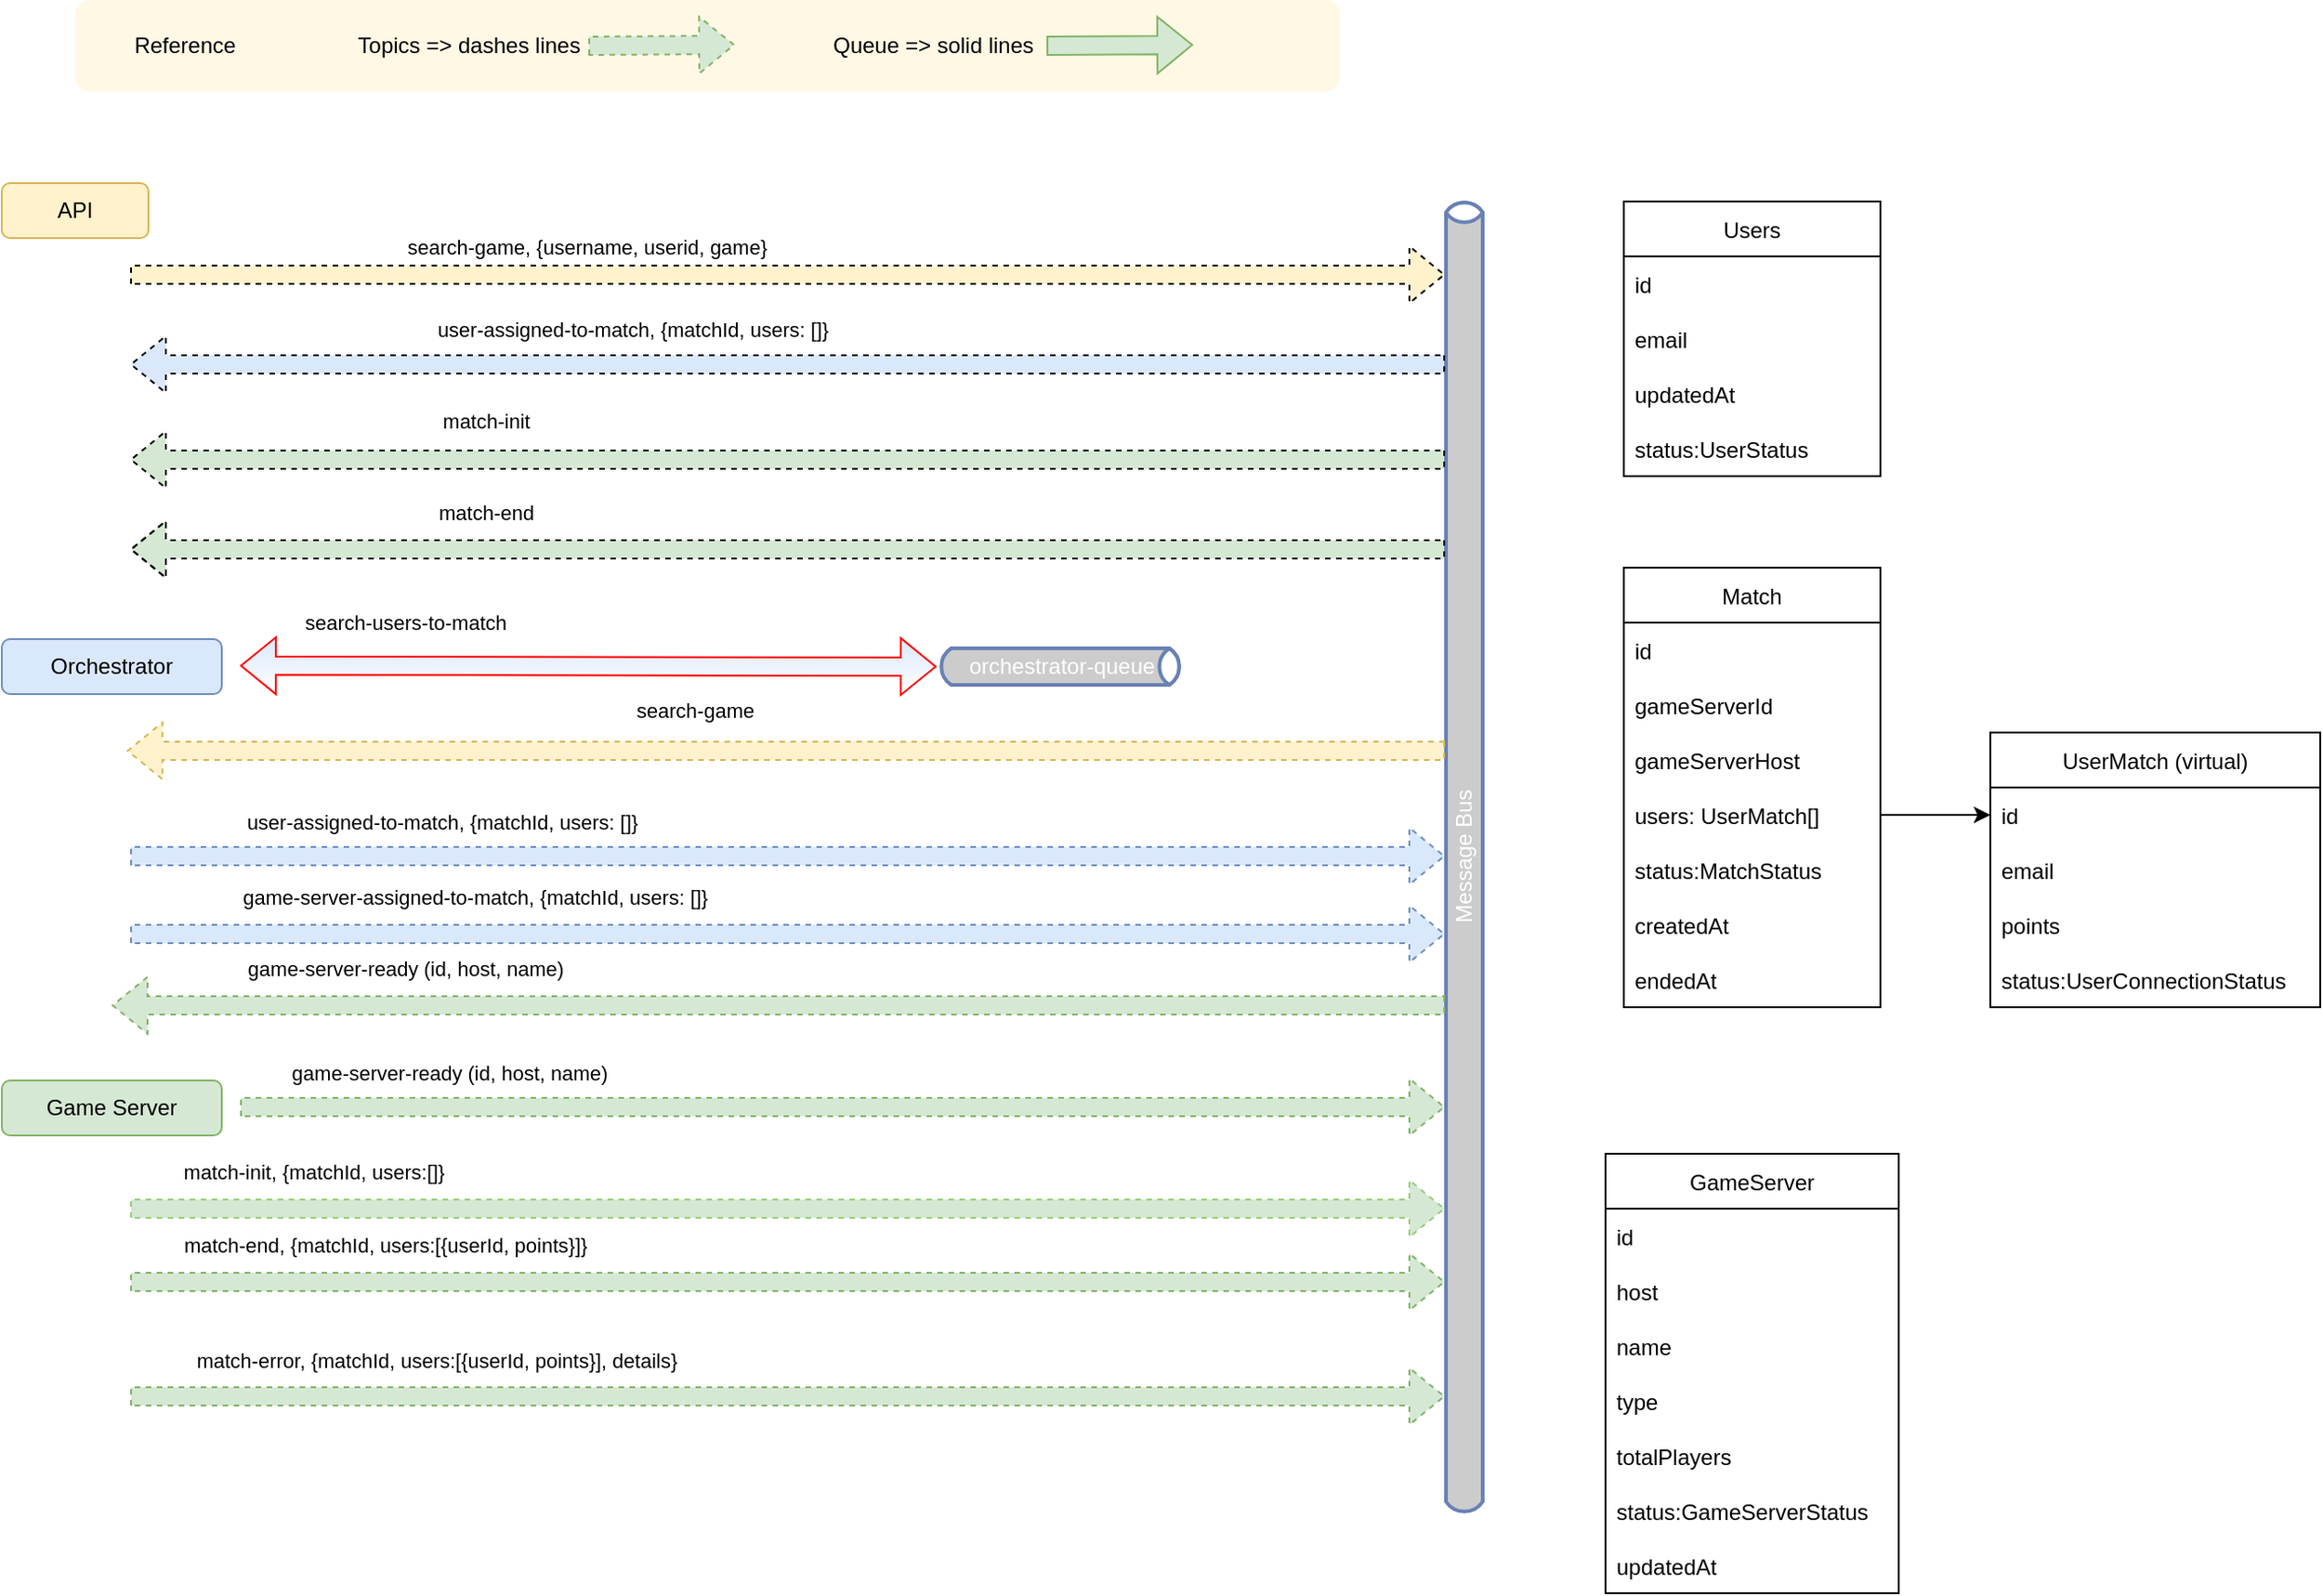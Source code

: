 <mxfile version="15.8.7" type="device" pages="4"><diagram name="messages_v2" id="4ddMzM1_07UslPT67xI5"><mxGraphModel dx="1102" dy="865" grid="1" gridSize="10" guides="1" tooltips="1" connect="1" arrows="1" fold="1" page="1" pageScale="1" pageWidth="850" pageHeight="1100" math="0" shadow="0"><root><mxCell id="h_vY4bO3xxdieRvA63Cq-0"/><mxCell id="h_vY4bO3xxdieRvA63Cq-1" parent="h_vY4bO3xxdieRvA63Cq-0"/><mxCell id="h_vY4bO3xxdieRvA63Cq-73" value="" style="rounded=1;whiteSpace=wrap;html=1;dashed=1;fillColor=#fff2cc;strokeColor=none;opacity=50;" vertex="1" parent="h_vY4bO3xxdieRvA63Cq-1"><mxGeometry x="50" y="10" width="690" height="50" as="geometry"/></mxCell><mxCell id="h_vY4bO3xxdieRvA63Cq-2" value="API" style="rounded=1;whiteSpace=wrap;html=1;fillColor=#fff2cc;strokeColor=#d6b656;" vertex="1" parent="h_vY4bO3xxdieRvA63Cq-1"><mxGeometry x="10" y="110" width="80" height="30" as="geometry"/></mxCell><mxCell id="h_vY4bO3xxdieRvA63Cq-3" value="Orchestrator" style="rounded=1;whiteSpace=wrap;html=1;fillColor=#dae8fc;strokeColor=#6c8ebf;" vertex="1" parent="h_vY4bO3xxdieRvA63Cq-1"><mxGeometry x="10" y="359" width="120" height="30" as="geometry"/></mxCell><mxCell id="h_vY4bO3xxdieRvA63Cq-4" value="Game Server" style="rounded=1;whiteSpace=wrap;html=1;fillColor=#d5e8d4;strokeColor=#82b366;" vertex="1" parent="h_vY4bO3xxdieRvA63Cq-1"><mxGeometry x="10" y="600" width="120" height="30" as="geometry"/></mxCell><mxCell id="h_vY4bO3xxdieRvA63Cq-5" value="Message Bus" style="html=1;outlineConnect=0;fillColor=#CCCCCC;strokeColor=#6881B3;gradientColor=none;gradientDirection=north;strokeWidth=2;shape=mxgraph.networks.bus;gradientColor=none;gradientDirection=north;fontColor=#ffffff;perimeter=backbonePerimeter;backboneSize=20;rotation=-90;" vertex="1" parent="h_vY4bO3xxdieRvA63Cq-1"><mxGeometry x="448" y="458" width="720" height="40" as="geometry"/></mxCell><mxCell id="h_vY4bO3xxdieRvA63Cq-7" value="" style="shape=flexArrow;endArrow=classic;html=1;rounded=0;fillColor=#fff2cc;strokeColor=#000000;dashed=1;" edge="1" parent="h_vY4bO3xxdieRvA63Cq-1" target="h_vY4bO3xxdieRvA63Cq-5"><mxGeometry width="50" height="50" relative="1" as="geometry"><mxPoint x="80" y="160" as="sourcePoint"/><mxPoint x="680" y="160" as="targetPoint"/></mxGeometry></mxCell><mxCell id="h_vY4bO3xxdieRvA63Cq-8" value="search-game, {username, userid, game}" style="edgeLabel;html=1;align=center;verticalAlign=middle;resizable=0;points=[];" vertex="1" connectable="0" parent="h_vY4bO3xxdieRvA63Cq-7"><mxGeometry x="-0.429" y="-1" relative="1" as="geometry"><mxPoint x="44" y="-16" as="offset"/></mxGeometry></mxCell><mxCell id="h_vY4bO3xxdieRvA63Cq-9" value="" style="shape=flexArrow;endArrow=classic;html=1;rounded=0;fillColor=#fff2cc;strokeColor=#d6b656;dashed=1;" edge="1" parent="h_vY4bO3xxdieRvA63Cq-1" source="h_vY4bO3xxdieRvA63Cq-5"><mxGeometry width="50" height="50" relative="1" as="geometry"><mxPoint x="448.003" y="420" as="sourcePoint"/><mxPoint x="78.17" y="420" as="targetPoint"/></mxGeometry></mxCell><mxCell id="h_vY4bO3xxdieRvA63Cq-10" value="search-game" style="edgeLabel;html=1;align=center;verticalAlign=middle;resizable=0;points=[];" vertex="1" connectable="0" parent="h_vY4bO3xxdieRvA63Cq-9"><mxGeometry x="-0.429" y="-1" relative="1" as="geometry"><mxPoint x="-204" y="-21" as="offset"/></mxGeometry></mxCell><mxCell id="h_vY4bO3xxdieRvA63Cq-11" value="" style="shape=flexArrow;endArrow=classic;html=1;rounded=0;fillColor=#d5e8d4;strokeColor=#82b366;dashed=1;" edge="1" parent="h_vY4bO3xxdieRvA63Cq-1" target="h_vY4bO3xxdieRvA63Cq-5"><mxGeometry width="50" height="50" relative="1" as="geometry"><mxPoint x="140" y="614.5" as="sourcePoint"/><mxPoint x="720" y="615" as="targetPoint"/></mxGeometry></mxCell><mxCell id="h_vY4bO3xxdieRvA63Cq-12" value="game-server-ready (id, host, name)" style="edgeLabel;html=1;align=center;verticalAlign=middle;resizable=0;points=[];" vertex="1" connectable="0" parent="h_vY4bO3xxdieRvA63Cq-11"><mxGeometry x="-0.49" y="-5" relative="1" as="geometry"><mxPoint x="-54" y="-24" as="offset"/></mxGeometry></mxCell><mxCell id="h_vY4bO3xxdieRvA63Cq-13" value="" style="shape=flexArrow;endArrow=classic;html=1;rounded=0;fillColor=#d5e8d4;strokeColor=#97D077;dashed=1;" edge="1" parent="h_vY4bO3xxdieRvA63Cq-1" target="h_vY4bO3xxdieRvA63Cq-5"><mxGeometry width="50" height="50" relative="1" as="geometry"><mxPoint x="80" y="670" as="sourcePoint"/><mxPoint x="640" y="670" as="targetPoint"/></mxGeometry></mxCell><mxCell id="h_vY4bO3xxdieRvA63Cq-14" value="match-init, {matchId, users:[]}" style="edgeLabel;html=1;align=center;verticalAlign=middle;resizable=0;points=[];" vertex="1" connectable="0" parent="h_vY4bO3xxdieRvA63Cq-13"><mxGeometry x="-0.49" y="-5" relative="1" as="geometry"><mxPoint x="-83" y="-25" as="offset"/></mxGeometry></mxCell><mxCell id="h_vY4bO3xxdieRvA63Cq-15" value="" style="shape=flexArrow;endArrow=classic;html=1;rounded=0;fillColor=#d5e8d4;strokeColor=#82b366;dashed=1;" edge="1" parent="h_vY4bO3xxdieRvA63Cq-1" target="h_vY4bO3xxdieRvA63Cq-5"><mxGeometry width="50" height="50" relative="1" as="geometry"><mxPoint x="80" y="710" as="sourcePoint"/><mxPoint x="770" y="710" as="targetPoint"/></mxGeometry></mxCell><mxCell id="h_vY4bO3xxdieRvA63Cq-16" value="match-end, {matchId, users:[{userId, points}]}" style="edgeLabel;html=1;align=center;verticalAlign=middle;resizable=0;points=[];" vertex="1" connectable="0" parent="h_vY4bO3xxdieRvA63Cq-15"><mxGeometry x="-0.49" y="-5" relative="1" as="geometry"><mxPoint x="-44" y="-25" as="offset"/></mxGeometry></mxCell><mxCell id="h_vY4bO3xxdieRvA63Cq-17" value="" style="shape=flexArrow;endArrow=classic;html=1;rounded=0;fillColor=#d5e8d4;strokeColor=#82b366;dashed=1;" edge="1" parent="h_vY4bO3xxdieRvA63Cq-1" source="h_vY4bO3xxdieRvA63Cq-5"><mxGeometry width="50" height="50" relative="1" as="geometry"><mxPoint x="595" y="559" as="sourcePoint"/><mxPoint x="70" y="559" as="targetPoint"/></mxGeometry></mxCell><mxCell id="h_vY4bO3xxdieRvA63Cq-18" value="game-server-ready (id, host, name)" style="edgeLabel;html=1;align=center;verticalAlign=middle;resizable=0;points=[];" vertex="1" connectable="0" parent="h_vY4bO3xxdieRvA63Cq-17"><mxGeometry x="-0.49" y="-5" relative="1" as="geometry"><mxPoint x="-382" y="-15" as="offset"/></mxGeometry></mxCell><mxCell id="h_vY4bO3xxdieRvA63Cq-19" value="" style="shape=flexArrow;endArrow=classic;html=1;rounded=0;fillColor=#d5e8d4;strokeColor=#000000;dashed=1;" edge="1" parent="h_vY4bO3xxdieRvA63Cq-1" source="h_vY4bO3xxdieRvA63Cq-5"><mxGeometry width="50" height="50" relative="1" as="geometry"><mxPoint x="605" y="310" as="sourcePoint"/><mxPoint x="80" y="310" as="targetPoint"/><Array as="points"><mxPoint x="540" y="310"/></Array></mxGeometry></mxCell><mxCell id="h_vY4bO3xxdieRvA63Cq-20" value="match-end" style="edgeLabel;html=1;align=center;verticalAlign=middle;resizable=0;points=[];" vertex="1" connectable="0" parent="h_vY4bO3xxdieRvA63Cq-19"><mxGeometry x="-0.49" y="-5" relative="1" as="geometry"><mxPoint x="-341" y="-15" as="offset"/></mxGeometry></mxCell><mxCell id="h_vY4bO3xxdieRvA63Cq-21" value="" style="shape=flexArrow;endArrow=classic;html=1;rounded=0;fillColor=#d5e8d4;strokeColor=#000000;dashed=1;" edge="1" parent="h_vY4bO3xxdieRvA63Cq-1" source="h_vY4bO3xxdieRvA63Cq-5"><mxGeometry width="50" height="50" relative="1" as="geometry"><mxPoint x="780" y="261" as="sourcePoint"/><mxPoint x="80" y="261" as="targetPoint"/></mxGeometry></mxCell><mxCell id="h_vY4bO3xxdieRvA63Cq-22" value="match-init" style="edgeLabel;html=1;align=center;verticalAlign=middle;resizable=0;points=[];" vertex="1" connectable="0" parent="h_vY4bO3xxdieRvA63Cq-21"><mxGeometry x="-0.49" y="-5" relative="1" as="geometry"><mxPoint x="-341" y="-16" as="offset"/></mxGeometry></mxCell><mxCell id="h_vY4bO3xxdieRvA63Cq-23" value="" style="shape=flexArrow;endArrow=classic;html=1;rounded=0;fillColor=#d5e8d4;strokeColor=#82b366;dashed=1;" edge="1" parent="h_vY4bO3xxdieRvA63Cq-1" target="h_vY4bO3xxdieRvA63Cq-5"><mxGeometry width="50" height="50" relative="1" as="geometry"><mxPoint x="80" y="772.5" as="sourcePoint"/><mxPoint x="707.5" y="770" as="targetPoint"/></mxGeometry></mxCell><mxCell id="h_vY4bO3xxdieRvA63Cq-24" value="match-error, {matchId, users:[{userId, points}], details}" style="edgeLabel;html=1;align=center;verticalAlign=middle;resizable=0;points=[];" vertex="1" connectable="0" parent="h_vY4bO3xxdieRvA63Cq-23"><mxGeometry x="-0.49" y="-5" relative="1" as="geometry"><mxPoint x="-16" y="-25" as="offset"/></mxGeometry></mxCell><mxCell id="h_vY4bO3xxdieRvA63Cq-25" value="" style="shape=flexArrow;endArrow=classic;html=1;rounded=0;fillColor=#dae8fc;strokeColor=#6c8ebf;dashed=1;" edge="1" parent="h_vY4bO3xxdieRvA63Cq-1" target="h_vY4bO3xxdieRvA63Cq-5"><mxGeometry width="50" height="50" relative="1" as="geometry"><mxPoint x="80" y="477.5" as="sourcePoint"/><mxPoint x="605" y="477.5" as="targetPoint"/></mxGeometry></mxCell><mxCell id="h_vY4bO3xxdieRvA63Cq-26" value="user-assigned-to-match, {matchId, users: []}" style="edgeLabel;html=1;align=center;verticalAlign=middle;resizable=0;points=[];" vertex="1" connectable="0" parent="h_vY4bO3xxdieRvA63Cq-25"><mxGeometry x="-0.244" y="2" relative="1" as="geometry"><mxPoint x="-101" y="-17" as="offset"/></mxGeometry></mxCell><mxCell id="h_vY4bO3xxdieRvA63Cq-27" value="" style="shape=flexArrow;endArrow=classic;html=1;rounded=0;fillColor=#dae8fc;strokeColor=#FF0000;gradientColor=#ffffff;startArrow=block;" edge="1" parent="h_vY4bO3xxdieRvA63Cq-1"><mxGeometry width="50" height="50" relative="1" as="geometry"><mxPoint x="140" y="373.5" as="sourcePoint"/><mxPoint x="520" y="374" as="targetPoint"/></mxGeometry></mxCell><mxCell id="h_vY4bO3xxdieRvA63Cq-28" value="search-users-to-match" style="edgeLabel;html=1;align=center;verticalAlign=middle;resizable=0;points=[];" vertex="1" connectable="0" parent="h_vY4bO3xxdieRvA63Cq-27"><mxGeometry x="-0.244" y="2" relative="1" as="geometry"><mxPoint x="-54" y="-22" as="offset"/></mxGeometry></mxCell><mxCell id="h_vY4bO3xxdieRvA63Cq-29" value="Users" style="swimlane;fontStyle=0;childLayout=stackLayout;horizontal=1;startSize=30;horizontalStack=0;resizeParent=1;resizeParentMax=0;resizeLast=0;collapsible=1;marginBottom=0;" vertex="1" parent="h_vY4bO3xxdieRvA63Cq-1"><mxGeometry x="895" y="120" width="140" height="150" as="geometry"><mxRectangle x="720" y="260" width="60" height="30" as="alternateBounds"/></mxGeometry></mxCell><mxCell id="h_vY4bO3xxdieRvA63Cq-30" value="id" style="text;strokeColor=none;fillColor=none;align=left;verticalAlign=middle;spacingLeft=4;spacingRight=4;overflow=hidden;points=[[0,0.5],[1,0.5]];portConstraint=eastwest;rotatable=0;" vertex="1" parent="h_vY4bO3xxdieRvA63Cq-29"><mxGeometry y="30" width="140" height="30" as="geometry"/></mxCell><mxCell id="h_vY4bO3xxdieRvA63Cq-31" value="email" style="text;strokeColor=none;fillColor=none;align=left;verticalAlign=middle;spacingLeft=4;spacingRight=4;overflow=hidden;points=[[0,0.5],[1,0.5]];portConstraint=eastwest;rotatable=0;" vertex="1" parent="h_vY4bO3xxdieRvA63Cq-29"><mxGeometry y="60" width="140" height="30" as="geometry"/></mxCell><mxCell id="h_vY4bO3xxdieRvA63Cq-32" value="updatedAt" style="text;strokeColor=none;fillColor=none;align=left;verticalAlign=middle;spacingLeft=4;spacingRight=4;overflow=hidden;points=[[0,0.5],[1,0.5]];portConstraint=eastwest;rotatable=0;" vertex="1" parent="h_vY4bO3xxdieRvA63Cq-29"><mxGeometry y="90" width="140" height="30" as="geometry"/></mxCell><mxCell id="h_vY4bO3xxdieRvA63Cq-33" value="status:UserStatus" style="text;strokeColor=none;fillColor=none;align=left;verticalAlign=middle;spacingLeft=4;spacingRight=4;overflow=hidden;points=[[0,0.5],[1,0.5]];portConstraint=eastwest;rotatable=0;" vertex="1" parent="h_vY4bO3xxdieRvA63Cq-29"><mxGeometry y="120" width="140" height="30" as="geometry"/></mxCell><mxCell id="h_vY4bO3xxdieRvA63Cq-34" value="Match" style="swimlane;fontStyle=0;childLayout=stackLayout;horizontal=1;startSize=30;horizontalStack=0;resizeParent=1;resizeParentMax=0;resizeLast=0;collapsible=1;marginBottom=0;" vertex="1" parent="h_vY4bO3xxdieRvA63Cq-1"><mxGeometry x="895" y="320" width="140" height="240" as="geometry"><mxRectangle x="720" y="260" width="60" height="30" as="alternateBounds"/></mxGeometry></mxCell><mxCell id="h_vY4bO3xxdieRvA63Cq-35" value="id" style="text;strokeColor=none;fillColor=none;align=left;verticalAlign=middle;spacingLeft=4;spacingRight=4;overflow=hidden;points=[[0,0.5],[1,0.5]];portConstraint=eastwest;rotatable=0;" vertex="1" parent="h_vY4bO3xxdieRvA63Cq-34"><mxGeometry y="30" width="140" height="30" as="geometry"/></mxCell><mxCell id="h_vY4bO3xxdieRvA63Cq-36" value="gameServerId" style="text;strokeColor=none;fillColor=none;align=left;verticalAlign=middle;spacingLeft=4;spacingRight=4;overflow=hidden;points=[[0,0.5],[1,0.5]];portConstraint=eastwest;rotatable=0;" vertex="1" parent="h_vY4bO3xxdieRvA63Cq-34"><mxGeometry y="60" width="140" height="30" as="geometry"/></mxCell><mxCell id="h_vY4bO3xxdieRvA63Cq-37" value="gameServerHost" style="text;strokeColor=none;fillColor=none;align=left;verticalAlign=middle;spacingLeft=4;spacingRight=4;overflow=hidden;points=[[0,0.5],[1,0.5]];portConstraint=eastwest;rotatable=0;" vertex="1" parent="h_vY4bO3xxdieRvA63Cq-34"><mxGeometry y="90" width="140" height="30" as="geometry"/></mxCell><mxCell id="h_vY4bO3xxdieRvA63Cq-38" value="users: UserMatch[]" style="text;strokeColor=none;fillColor=none;align=left;verticalAlign=middle;spacingLeft=4;spacingRight=4;overflow=hidden;points=[[0,0.5],[1,0.5]];portConstraint=eastwest;rotatable=0;" vertex="1" parent="h_vY4bO3xxdieRvA63Cq-34"><mxGeometry y="120" width="140" height="30" as="geometry"/></mxCell><mxCell id="h_vY4bO3xxdieRvA63Cq-39" value="status:MatchStatus" style="text;strokeColor=none;fillColor=none;align=left;verticalAlign=middle;spacingLeft=4;spacingRight=4;overflow=hidden;points=[[0,0.5],[1,0.5]];portConstraint=eastwest;rotatable=0;" vertex="1" parent="h_vY4bO3xxdieRvA63Cq-34"><mxGeometry y="150" width="140" height="30" as="geometry"/></mxCell><mxCell id="h_vY4bO3xxdieRvA63Cq-40" value="createdAt" style="text;strokeColor=none;fillColor=none;align=left;verticalAlign=middle;spacingLeft=4;spacingRight=4;overflow=hidden;points=[[0,0.5],[1,0.5]];portConstraint=eastwest;rotatable=0;" vertex="1" parent="h_vY4bO3xxdieRvA63Cq-34"><mxGeometry y="180" width="140" height="30" as="geometry"/></mxCell><mxCell id="h_vY4bO3xxdieRvA63Cq-41" value="endedAt" style="text;strokeColor=none;fillColor=none;align=left;verticalAlign=middle;spacingLeft=4;spacingRight=4;overflow=hidden;points=[[0,0.5],[1,0.5]];portConstraint=eastwest;rotatable=0;" vertex="1" parent="h_vY4bO3xxdieRvA63Cq-34"><mxGeometry y="210" width="140" height="30" as="geometry"/></mxCell><mxCell id="h_vY4bO3xxdieRvA63Cq-42" value="GameServer" style="swimlane;fontStyle=0;childLayout=stackLayout;horizontal=1;startSize=30;horizontalStack=0;resizeParent=1;resizeParentMax=0;resizeLast=0;collapsible=1;marginBottom=0;" vertex="1" parent="h_vY4bO3xxdieRvA63Cq-1"><mxGeometry x="885" y="640" width="160" height="240" as="geometry"><mxRectangle x="720" y="260" width="60" height="30" as="alternateBounds"/></mxGeometry></mxCell><mxCell id="h_vY4bO3xxdieRvA63Cq-43" value="id" style="text;strokeColor=none;fillColor=none;align=left;verticalAlign=middle;spacingLeft=4;spacingRight=4;overflow=hidden;points=[[0,0.5],[1,0.5]];portConstraint=eastwest;rotatable=0;" vertex="1" parent="h_vY4bO3xxdieRvA63Cq-42"><mxGeometry y="30" width="160" height="30" as="geometry"/></mxCell><mxCell id="h_vY4bO3xxdieRvA63Cq-44" value="host" style="text;strokeColor=none;fillColor=none;align=left;verticalAlign=middle;spacingLeft=4;spacingRight=4;overflow=hidden;points=[[0,0.5],[1,0.5]];portConstraint=eastwest;rotatable=0;" vertex="1" parent="h_vY4bO3xxdieRvA63Cq-42"><mxGeometry y="60" width="160" height="30" as="geometry"/></mxCell><mxCell id="h_vY4bO3xxdieRvA63Cq-45" value="name" style="text;strokeColor=none;fillColor=none;align=left;verticalAlign=middle;spacingLeft=4;spacingRight=4;overflow=hidden;points=[[0,0.5],[1,0.5]];portConstraint=eastwest;rotatable=0;" vertex="1" parent="h_vY4bO3xxdieRvA63Cq-42"><mxGeometry y="90" width="160" height="30" as="geometry"/></mxCell><mxCell id="h_vY4bO3xxdieRvA63Cq-46" value="type" style="text;strokeColor=none;fillColor=none;align=left;verticalAlign=middle;spacingLeft=4;spacingRight=4;overflow=hidden;points=[[0,0.5],[1,0.5]];portConstraint=eastwest;rotatable=0;" vertex="1" parent="h_vY4bO3xxdieRvA63Cq-42"><mxGeometry y="120" width="160" height="30" as="geometry"/></mxCell><mxCell id="h_vY4bO3xxdieRvA63Cq-47" value="totalPlayers" style="text;strokeColor=none;fillColor=none;align=left;verticalAlign=middle;spacingLeft=4;spacingRight=4;overflow=hidden;points=[[0,0.5],[1,0.5]];portConstraint=eastwest;rotatable=0;" vertex="1" parent="h_vY4bO3xxdieRvA63Cq-42"><mxGeometry y="150" width="160" height="30" as="geometry"/></mxCell><mxCell id="h_vY4bO3xxdieRvA63Cq-48" value="status:GameServerStatus" style="text;strokeColor=none;fillColor=none;align=left;verticalAlign=middle;spacingLeft=4;spacingRight=4;overflow=hidden;points=[[0,0.5],[1,0.5]];portConstraint=eastwest;rotatable=0;" vertex="1" parent="h_vY4bO3xxdieRvA63Cq-42"><mxGeometry y="180" width="160" height="30" as="geometry"/></mxCell><mxCell id="h_vY4bO3xxdieRvA63Cq-49" value="updatedAt" style="text;strokeColor=none;fillColor=none;align=left;verticalAlign=middle;spacingLeft=4;spacingRight=4;overflow=hidden;points=[[0,0.5],[1,0.5]];portConstraint=eastwest;rotatable=0;" vertex="1" parent="h_vY4bO3xxdieRvA63Cq-42"><mxGeometry y="210" width="160" height="30" as="geometry"/></mxCell><mxCell id="h_vY4bO3xxdieRvA63Cq-50" value="UserMatch (virtual)" style="swimlane;fontStyle=0;childLayout=stackLayout;horizontal=1;startSize=30;horizontalStack=0;resizeParent=1;resizeParentMax=0;resizeLast=0;collapsible=1;marginBottom=0;" vertex="1" parent="h_vY4bO3xxdieRvA63Cq-1"><mxGeometry x="1095" y="410" width="180" height="150" as="geometry"><mxRectangle x="720" y="260" width="60" height="30" as="alternateBounds"/></mxGeometry></mxCell><mxCell id="h_vY4bO3xxdieRvA63Cq-51" value="id" style="text;strokeColor=none;fillColor=none;align=left;verticalAlign=middle;spacingLeft=4;spacingRight=4;overflow=hidden;points=[[0,0.5],[1,0.5]];portConstraint=eastwest;rotatable=0;" vertex="1" parent="h_vY4bO3xxdieRvA63Cq-50"><mxGeometry y="30" width="180" height="30" as="geometry"/></mxCell><mxCell id="h_vY4bO3xxdieRvA63Cq-52" value="email" style="text;strokeColor=none;fillColor=none;align=left;verticalAlign=middle;spacingLeft=4;spacingRight=4;overflow=hidden;points=[[0,0.5],[1,0.5]];portConstraint=eastwest;rotatable=0;" vertex="1" parent="h_vY4bO3xxdieRvA63Cq-50"><mxGeometry y="60" width="180" height="30" as="geometry"/></mxCell><mxCell id="h_vY4bO3xxdieRvA63Cq-53" value="points" style="text;strokeColor=none;fillColor=none;align=left;verticalAlign=middle;spacingLeft=4;spacingRight=4;overflow=hidden;points=[[0,0.5],[1,0.5]];portConstraint=eastwest;rotatable=0;" vertex="1" parent="h_vY4bO3xxdieRvA63Cq-50"><mxGeometry y="90" width="180" height="30" as="geometry"/></mxCell><mxCell id="h_vY4bO3xxdieRvA63Cq-54" value="status:UserConnectionStatus" style="text;strokeColor=none;fillColor=none;align=left;verticalAlign=middle;spacingLeft=4;spacingRight=4;overflow=hidden;points=[[0,0.5],[1,0.5]];portConstraint=eastwest;rotatable=0;" vertex="1" parent="h_vY4bO3xxdieRvA63Cq-50"><mxGeometry y="120" width="180" height="30" as="geometry"/></mxCell><mxCell id="h_vY4bO3xxdieRvA63Cq-55" style="edgeStyle=orthogonalEdgeStyle;rounded=0;orthogonalLoop=1;jettySize=auto;html=1;exitX=1;exitY=0.5;exitDx=0;exitDy=0;entryX=0;entryY=0.5;entryDx=0;entryDy=0;startArrow=none;gradientColor=#ffffff;startFill=0;" edge="1" parent="h_vY4bO3xxdieRvA63Cq-1" source="h_vY4bO3xxdieRvA63Cq-38" target="h_vY4bO3xxdieRvA63Cq-51"><mxGeometry relative="1" as="geometry"/></mxCell><mxCell id="h_vY4bO3xxdieRvA63Cq-56" value="" style="shape=flexArrow;endArrow=classic;html=1;rounded=0;fillColor=#dae8fc;strokeColor=#6c8ebf;dashed=1;" edge="1" parent="h_vY4bO3xxdieRvA63Cq-1" target="h_vY4bO3xxdieRvA63Cq-5"><mxGeometry width="50" height="50" relative="1" as="geometry"><mxPoint x="80" y="520" as="sourcePoint"/><mxPoint x="605" y="520" as="targetPoint"/></mxGeometry></mxCell><mxCell id="h_vY4bO3xxdieRvA63Cq-57" value="game-server-assigned-to-match, {matchId, users: []}" style="edgeLabel;html=1;align=center;verticalAlign=middle;resizable=0;points=[];" vertex="1" connectable="0" parent="h_vY4bO3xxdieRvA63Cq-56"><mxGeometry x="-0.244" y="2" relative="1" as="geometry"><mxPoint x="-83" y="-18" as="offset"/></mxGeometry></mxCell><mxCell id="h_vY4bO3xxdieRvA63Cq-58" value="" style="shape=flexArrow;endArrow=classic;html=1;rounded=0;fillColor=#dae8fc;strokeColor=#000000;dashed=1;" edge="1" parent="h_vY4bO3xxdieRvA63Cq-1" source="h_vY4bO3xxdieRvA63Cq-5"><mxGeometry width="50" height="50" relative="1" as="geometry"><mxPoint x="605" y="209" as="sourcePoint"/><mxPoint x="80" y="209" as="targetPoint"/></mxGeometry></mxCell><mxCell id="h_vY4bO3xxdieRvA63Cq-59" value="user-assigned-to-match, {matchId, users: []}" style="edgeLabel;html=1;align=center;verticalAlign=middle;resizable=0;points=[];" vertex="1" connectable="0" parent="h_vY4bO3xxdieRvA63Cq-58"><mxGeometry x="-0.49" y="-5" relative="1" as="geometry"><mxPoint x="-261" y="-14" as="offset"/></mxGeometry></mxCell><mxCell id="h_vY4bO3xxdieRvA63Cq-60" value="orchestrator-queue" style="html=1;outlineConnect=0;fillColor=#CCCCCC;strokeColor=#6881B3;gradientColor=none;gradientDirection=north;strokeWidth=2;shape=mxgraph.networks.bus;gradientColor=none;gradientDirection=north;fontColor=#ffffff;perimeter=backbonePerimeter;backboneSize=20;rotation=0;" vertex="1" parent="h_vY4bO3xxdieRvA63Cq-1"><mxGeometry x="520" y="364" width="135" height="20" as="geometry"/></mxCell><mxCell id="h_vY4bO3xxdieRvA63Cq-74" value="" style="shape=flexArrow;endArrow=classic;html=1;rounded=0;fillColor=#d5e8d4;strokeColor=#82b366;dashed=1;exitX=1;exitY=0.5;exitDx=0;exitDy=0;" edge="1" parent="h_vY4bO3xxdieRvA63Cq-1" source="h_vY4bO3xxdieRvA63Cq-75"><mxGeometry width="50" height="50" relative="1" as="geometry"><mxPoint x="330" y="34.5" as="sourcePoint"/><mxPoint x="410" y="34.5" as="targetPoint"/></mxGeometry></mxCell><mxCell id="h_vY4bO3xxdieRvA63Cq-75" value="Topics =&amp;gt; dashes lines" style="text;html=1;strokeColor=none;fillColor=none;align=center;verticalAlign=middle;whiteSpace=wrap;rounded=0;" vertex="1" parent="h_vY4bO3xxdieRvA63Cq-1"><mxGeometry x="200" y="20" width="130" height="30" as="geometry"/></mxCell><mxCell id="h_vY4bO3xxdieRvA63Cq-76" value="" style="shape=flexArrow;endArrow=classic;html=1;rounded=0;fillColor=#d5e8d4;strokeColor=#82b366;exitX=1;exitY=0.5;exitDx=0;exitDy=0;" edge="1" parent="h_vY4bO3xxdieRvA63Cq-1" source="h_vY4bO3xxdieRvA63Cq-77"><mxGeometry width="50" height="50" relative="1" as="geometry"><mxPoint x="580" y="34.5" as="sourcePoint"/><mxPoint x="660" y="34.5" as="targetPoint"/></mxGeometry></mxCell><mxCell id="h_vY4bO3xxdieRvA63Cq-77" value="Queue =&amp;gt; solid lines&amp;nbsp;" style="text;html=1;strokeColor=none;fillColor=none;align=center;verticalAlign=middle;whiteSpace=wrap;rounded=0;" vertex="1" parent="h_vY4bO3xxdieRvA63Cq-1"><mxGeometry x="460" y="20" width="120" height="30" as="geometry"/></mxCell><mxCell id="h_vY4bO3xxdieRvA63Cq-78" value="Reference" style="text;html=1;strokeColor=none;fillColor=none;align=center;verticalAlign=middle;whiteSpace=wrap;rounded=0;" vertex="1" parent="h_vY4bO3xxdieRvA63Cq-1"><mxGeometry x="80" y="20" width="60" height="30" as="geometry"/></mxCell></root></mxGraphModel></diagram><diagram id="0HGhoEx6bqRETvQIDBwV" name="messages_v1 - OLD"><mxGraphModel dx="1102" dy="865" grid="1" gridSize="10" guides="1" tooltips="1" connect="1" arrows="1" fold="1" page="1" pageScale="1" pageWidth="850" pageHeight="1100" math="0" shadow="0"><root><mxCell id="boIvoLMb4T3OKDi5pb-g-0"/><mxCell id="boIvoLMb4T3OKDi5pb-g-1" parent="boIvoLMb4T3OKDi5pb-g-0"/><mxCell id="XfE09WV81cMMAAIaT8lp-0" value="API" style="rounded=1;whiteSpace=wrap;html=1;fillColor=#fff2cc;strokeColor=#d6b656;" parent="boIvoLMb4T3OKDi5pb-g-1" vertex="1"><mxGeometry x="10" y="110" width="80" height="30" as="geometry"/></mxCell><mxCell id="XfE09WV81cMMAAIaT8lp-1" value="Orchestrator" style="rounded=1;whiteSpace=wrap;html=1;fillColor=#dae8fc;strokeColor=#6c8ebf;" parent="boIvoLMb4T3OKDi5pb-g-1" vertex="1"><mxGeometry x="10" y="359" width="120" height="30" as="geometry"/></mxCell><mxCell id="XfE09WV81cMMAAIaT8lp-2" value="Game Server" style="rounded=1;whiteSpace=wrap;html=1;fillColor=#d5e8d4;strokeColor=#82b366;" parent="boIvoLMb4T3OKDi5pb-g-1" vertex="1"><mxGeometry x="10" y="600" width="120" height="30" as="geometry"/></mxCell><mxCell id="vicuhEQBaqQFArLLa1y7-0" value="app-queue" style="html=1;outlineConnect=0;fillColor=#CCCCCC;strokeColor=#6881B3;gradientColor=none;gradientDirection=north;strokeWidth=2;shape=mxgraph.networks.bus;gradientColor=none;gradientDirection=north;fontColor=#ffffff;perimeter=backbonePerimeter;backboneSize=20;dashed=1;rotation=-90;" parent="boIvoLMb4T3OKDi5pb-g-1" vertex="1"><mxGeometry x="252" y="330" width="416" height="40" as="geometry"/></mxCell><mxCell id="-0I5-fq2cj9djpRrpwk1-1" value="match-queue" style="html=1;outlineConnect=0;fillColor=#CCCCCC;strokeColor=#6881B3;gradientColor=none;gradientDirection=north;strokeWidth=2;shape=mxgraph.networks.bus;gradientColor=none;gradientDirection=north;fontColor=#ffffff;perimeter=backbonePerimeter;backboneSize=20;dashed=1;rotation=-90;" parent="boIvoLMb4T3OKDi5pb-g-1" vertex="1"><mxGeometry x="255" y="465" width="720" height="40" as="geometry"/></mxCell><mxCell id="CsoSgr4NXNlWFbL6OqfQ-0" value="" style="shape=flexArrow;endArrow=classic;html=1;rounded=0;fillColor=#fff2cc;strokeColor=#d6b656;" parent="boIvoLMb4T3OKDi5pb-g-1" target="vicuhEQBaqQFArLLa1y7-0" edge="1"><mxGeometry width="50" height="50" relative="1" as="geometry"><mxPoint x="80" y="160" as="sourcePoint"/><mxPoint x="190" y="160" as="targetPoint"/></mxGeometry></mxCell><mxCell id="CsoSgr4NXNlWFbL6OqfQ-1" value="search-game, {username, userid, game}" style="edgeLabel;html=1;align=center;verticalAlign=middle;resizable=0;points=[];" parent="CsoSgr4NXNlWFbL6OqfQ-0" vertex="1" connectable="0"><mxGeometry x="-0.429" y="-1" relative="1" as="geometry"><mxPoint x="44" y="-16" as="offset"/></mxGeometry></mxCell><mxCell id="i0H4i2agJO7MyAnbZQyT-0" value="" style="shape=flexArrow;endArrow=classic;html=1;rounded=0;fillColor=#fff2cc;strokeColor=#d6b656;" parent="boIvoLMb4T3OKDi5pb-g-1" edge="1"><mxGeometry width="50" height="50" relative="1" as="geometry"><mxPoint x="449.833" y="420" as="sourcePoint"/><mxPoint x="80" y="420" as="targetPoint"/></mxGeometry></mxCell><mxCell id="i0H4i2agJO7MyAnbZQyT-1" value="search-game" style="edgeLabel;html=1;align=center;verticalAlign=middle;resizable=0;points=[];" parent="i0H4i2agJO7MyAnbZQyT-0" vertex="1" connectable="0"><mxGeometry x="-0.429" y="-1" relative="1" as="geometry"><mxPoint x="-204" y="-21" as="offset"/></mxGeometry></mxCell><mxCell id="Kp4Y-gRZBlWO7Fkf3zWH-0" value="" style="shape=flexArrow;endArrow=classic;html=1;rounded=0;fillColor=#d5e8d4;strokeColor=#82b366;" parent="boIvoLMb4T3OKDi5pb-g-1" target="-0I5-fq2cj9djpRrpwk1-1" edge="1"><mxGeometry width="50" height="50" relative="1" as="geometry"><mxPoint x="80" y="680" as="sourcePoint"/><mxPoint x="699.833" y="680" as="targetPoint"/></mxGeometry></mxCell><mxCell id="Kp4Y-gRZBlWO7Fkf3zWH-1" value="game-server-ready (id, host, name)" style="edgeLabel;html=1;align=center;verticalAlign=middle;resizable=0;points=[];" parent="Kp4Y-gRZBlWO7Fkf3zWH-0" vertex="1" connectable="0"><mxGeometry x="-0.49" y="-5" relative="1" as="geometry"><mxPoint x="-54" y="-24" as="offset"/></mxGeometry></mxCell><mxCell id="hsR9OWYyRrnyVIOZoZ_0-0" value="" style="shape=flexArrow;endArrow=classic;html=1;rounded=0;fillColor=#d5e8d4;strokeColor=#82b366;" parent="boIvoLMb4T3OKDi5pb-g-1" target="-0I5-fq2cj9djpRrpwk1-1" edge="1"><mxGeometry width="50" height="50" relative="1" as="geometry"><mxPoint x="80" y="730" as="sourcePoint"/><mxPoint x="699.833" y="730" as="targetPoint"/></mxGeometry></mxCell><mxCell id="hsR9OWYyRrnyVIOZoZ_0-1" value="match-init, {matchId, users:[]}" style="edgeLabel;html=1;align=center;verticalAlign=middle;resizable=0;points=[];" parent="hsR9OWYyRrnyVIOZoZ_0-0" vertex="1" connectable="0"><mxGeometry x="-0.49" y="-5" relative="1" as="geometry"><mxPoint x="-84" y="-25" as="offset"/></mxGeometry></mxCell><mxCell id="GuM5MZtD84APu_g_fPv3-0" value="" style="shape=flexArrow;endArrow=classic;html=1;rounded=0;fillColor=#d5e8d4;strokeColor=#82b366;" parent="boIvoLMb4T3OKDi5pb-g-1" target="-0I5-fq2cj9djpRrpwk1-1" edge="1"><mxGeometry width="50" height="50" relative="1" as="geometry"><mxPoint x="80" y="770" as="sourcePoint"/><mxPoint x="699.833" y="770" as="targetPoint"/></mxGeometry></mxCell><mxCell id="GuM5MZtD84APu_g_fPv3-1" value="match-end, {matchId, users:[{userId, points}]}" style="edgeLabel;html=1;align=center;verticalAlign=middle;resizable=0;points=[];" parent="GuM5MZtD84APu_g_fPv3-0" vertex="1" connectable="0"><mxGeometry x="-0.49" y="-5" relative="1" as="geometry"><mxPoint x="-44" y="-25" as="offset"/></mxGeometry></mxCell><mxCell id="Re_YN3Xk2jhl-dpxJdKf-0" value="" style="shape=flexArrow;endArrow=classic;html=1;rounded=0;fillColor=#d5e8d4;strokeColor=#82b366;" parent="boIvoLMb4T3OKDi5pb-g-1" edge="1"><mxGeometry width="50" height="50" relative="1" as="geometry"><mxPoint x="605" y="580" as="sourcePoint"/><mxPoint x="80" y="580" as="targetPoint"/></mxGeometry></mxCell><mxCell id="Re_YN3Xk2jhl-dpxJdKf-1" value="game-server-ready (id, host, name)" style="edgeLabel;html=1;align=center;verticalAlign=middle;resizable=0;points=[];" parent="Re_YN3Xk2jhl-dpxJdKf-0" vertex="1" connectable="0"><mxGeometry x="-0.49" y="-5" relative="1" as="geometry"><mxPoint x="-281" y="-15" as="offset"/></mxGeometry></mxCell><mxCell id="Re_YN3Xk2jhl-dpxJdKf-2" value="" style="shape=flexArrow;endArrow=classic;html=1;rounded=0;fillColor=#d5e8d4;strokeColor=#82b366;" parent="boIvoLMb4T3OKDi5pb-g-1" edge="1"><mxGeometry width="50" height="50" relative="1" as="geometry"><mxPoint x="605" y="310" as="sourcePoint"/><mxPoint x="80" y="310" as="targetPoint"/><Array as="points"><mxPoint x="540" y="310"/></Array></mxGeometry></mxCell><mxCell id="Re_YN3Xk2jhl-dpxJdKf-3" value="match-end" style="edgeLabel;html=1;align=center;verticalAlign=middle;resizable=0;points=[];" parent="Re_YN3Xk2jhl-dpxJdKf-2" vertex="1" connectable="0"><mxGeometry x="-0.49" y="-5" relative="1" as="geometry"><mxPoint x="-341" y="-15" as="offset"/></mxGeometry></mxCell><mxCell id="Re_YN3Xk2jhl-dpxJdKf-7" value="" style="shape=flexArrow;endArrow=classic;html=1;rounded=0;fillColor=#d5e8d4;strokeColor=#82b366;" parent="boIvoLMb4T3OKDi5pb-g-1" edge="1"><mxGeometry width="50" height="50" relative="1" as="geometry"><mxPoint x="605" y="261" as="sourcePoint"/><mxPoint x="80" y="261" as="targetPoint"/></mxGeometry></mxCell><mxCell id="Re_YN3Xk2jhl-dpxJdKf-8" value="match-init" style="edgeLabel;html=1;align=center;verticalAlign=middle;resizable=0;points=[];" parent="Re_YN3Xk2jhl-dpxJdKf-7" vertex="1" connectable="0"><mxGeometry x="-0.49" y="-5" relative="1" as="geometry"><mxPoint x="-341" y="-16" as="offset"/></mxGeometry></mxCell><mxCell id="QTk4JGyQSQ6qOG9-YyH--0" value="" style="shape=flexArrow;endArrow=classic;html=1;rounded=0;fillColor=#d5e8d4;strokeColor=#82b366;" parent="boIvoLMb4T3OKDi5pb-g-1" target="-0I5-fq2cj9djpRrpwk1-1" edge="1"><mxGeometry width="50" height="50" relative="1" as="geometry"><mxPoint x="70" y="820" as="sourcePoint"/><mxPoint x="595" y="820" as="targetPoint"/></mxGeometry></mxCell><mxCell id="QTk4JGyQSQ6qOG9-YyH--1" value="match-error, {matchId, users:[{userId, points}], details}" style="edgeLabel;html=1;align=center;verticalAlign=middle;resizable=0;points=[];" parent="QTk4JGyQSQ6qOG9-YyH--0" vertex="1" connectable="0"><mxGeometry x="-0.49" y="-5" relative="1" as="geometry"><mxPoint x="-16" y="-25" as="offset"/></mxGeometry></mxCell><mxCell id="-NnXdUaPA3X7R0vNTEyi-0" value="" style="shape=flexArrow;endArrow=classic;html=1;rounded=0;fillColor=#dae8fc;strokeColor=#6c8ebf;" parent="boIvoLMb4T3OKDi5pb-g-1" edge="1"><mxGeometry width="50" height="50" relative="1" as="geometry"><mxPoint x="80" y="500" as="sourcePoint"/><mxPoint x="605" y="500" as="targetPoint"/></mxGeometry></mxCell><mxCell id="-NnXdUaPA3X7R0vNTEyi-1" value="user-assigned-to-match, {matchId, users: []}" style="edgeLabel;html=1;align=center;verticalAlign=middle;resizable=0;points=[];" parent="-NnXdUaPA3X7R0vNTEyi-0" vertex="1" connectable="0"><mxGeometry x="-0.244" y="2" relative="1" as="geometry"><mxPoint x="-83" y="-18" as="offset"/></mxGeometry></mxCell><mxCell id="qZMhHdzGkdogRxuOBlEZ-0" value="" style="shape=flexArrow;endArrow=classic;html=1;rounded=0;fillColor=#dae8fc;strokeColor=#6c8ebf;gradientColor=#ffffff;startArrow=block;" parent="boIvoLMb4T3OKDi5pb-g-1" edge="1"><mxGeometry width="50" height="50" relative="1" as="geometry"><mxPoint x="80" y="460" as="sourcePoint"/><mxPoint x="605" y="460" as="targetPoint"/></mxGeometry></mxCell><mxCell id="qZMhHdzGkdogRxuOBlEZ-1" value="search-users-to-match" style="edgeLabel;html=1;align=center;verticalAlign=middle;resizable=0;points=[];" parent="qZMhHdzGkdogRxuOBlEZ-0" vertex="1" connectable="0"><mxGeometry x="-0.244" y="2" relative="1" as="geometry"><mxPoint x="-109" y="-18" as="offset"/></mxGeometry></mxCell><mxCell id="qZMhHdzGkdogRxuOBlEZ-8" value="Users" style="swimlane;fontStyle=0;childLayout=stackLayout;horizontal=1;startSize=30;horizontalStack=0;resizeParent=1;resizeParentMax=0;resizeLast=0;collapsible=1;marginBottom=0;" parent="boIvoLMb4T3OKDi5pb-g-1" vertex="1"><mxGeometry x="710" y="120" width="140" height="150" as="geometry"><mxRectangle x="720" y="260" width="60" height="30" as="alternateBounds"/></mxGeometry></mxCell><mxCell id="qZMhHdzGkdogRxuOBlEZ-9" value="id" style="text;strokeColor=none;fillColor=none;align=left;verticalAlign=middle;spacingLeft=4;spacingRight=4;overflow=hidden;points=[[0,0.5],[1,0.5]];portConstraint=eastwest;rotatable=0;" parent="qZMhHdzGkdogRxuOBlEZ-8" vertex="1"><mxGeometry y="30" width="140" height="30" as="geometry"/></mxCell><mxCell id="qZMhHdzGkdogRxuOBlEZ-10" value="email" style="text;strokeColor=none;fillColor=none;align=left;verticalAlign=middle;spacingLeft=4;spacingRight=4;overflow=hidden;points=[[0,0.5],[1,0.5]];portConstraint=eastwest;rotatable=0;" parent="qZMhHdzGkdogRxuOBlEZ-8" vertex="1"><mxGeometry y="60" width="140" height="30" as="geometry"/></mxCell><mxCell id="qZMhHdzGkdogRxuOBlEZ-11" value="updatedAt" style="text;strokeColor=none;fillColor=none;align=left;verticalAlign=middle;spacingLeft=4;spacingRight=4;overflow=hidden;points=[[0,0.5],[1,0.5]];portConstraint=eastwest;rotatable=0;" parent="qZMhHdzGkdogRxuOBlEZ-8" vertex="1"><mxGeometry y="90" width="140" height="30" as="geometry"/></mxCell><mxCell id="qZMhHdzGkdogRxuOBlEZ-37" value="status:UserStatus" style="text;strokeColor=none;fillColor=none;align=left;verticalAlign=middle;spacingLeft=4;spacingRight=4;overflow=hidden;points=[[0,0.5],[1,0.5]];portConstraint=eastwest;rotatable=0;" parent="qZMhHdzGkdogRxuOBlEZ-8" vertex="1"><mxGeometry y="120" width="140" height="30" as="geometry"/></mxCell><mxCell id="qZMhHdzGkdogRxuOBlEZ-12" value="Match" style="swimlane;fontStyle=0;childLayout=stackLayout;horizontal=1;startSize=30;horizontalStack=0;resizeParent=1;resizeParentMax=0;resizeLast=0;collapsible=1;marginBottom=0;" parent="boIvoLMb4T3OKDi5pb-g-1" vertex="1"><mxGeometry x="710" y="320" width="140" height="240" as="geometry"><mxRectangle x="720" y="260" width="60" height="30" as="alternateBounds"/></mxGeometry></mxCell><mxCell id="qZMhHdzGkdogRxuOBlEZ-13" value="id" style="text;strokeColor=none;fillColor=none;align=left;verticalAlign=middle;spacingLeft=4;spacingRight=4;overflow=hidden;points=[[0,0.5],[1,0.5]];portConstraint=eastwest;rotatable=0;" parent="qZMhHdzGkdogRxuOBlEZ-12" vertex="1"><mxGeometry y="30" width="140" height="30" as="geometry"/></mxCell><mxCell id="qZMhHdzGkdogRxuOBlEZ-14" value="gameServerId" style="text;strokeColor=none;fillColor=none;align=left;verticalAlign=middle;spacingLeft=4;spacingRight=4;overflow=hidden;points=[[0,0.5],[1,0.5]];portConstraint=eastwest;rotatable=0;" parent="qZMhHdzGkdogRxuOBlEZ-12" vertex="1"><mxGeometry y="60" width="140" height="30" as="geometry"/></mxCell><mxCell id="qZMhHdzGkdogRxuOBlEZ-15" value="gameServerHost" style="text;strokeColor=none;fillColor=none;align=left;verticalAlign=middle;spacingLeft=4;spacingRight=4;overflow=hidden;points=[[0,0.5],[1,0.5]];portConstraint=eastwest;rotatable=0;" parent="qZMhHdzGkdogRxuOBlEZ-12" vertex="1"><mxGeometry y="90" width="140" height="30" as="geometry"/></mxCell><mxCell id="qZMhHdzGkdogRxuOBlEZ-20" value="users: UserMatch[]" style="text;strokeColor=none;fillColor=none;align=left;verticalAlign=middle;spacingLeft=4;spacingRight=4;overflow=hidden;points=[[0,0.5],[1,0.5]];portConstraint=eastwest;rotatable=0;" parent="qZMhHdzGkdogRxuOBlEZ-12" vertex="1"><mxGeometry y="120" width="140" height="30" as="geometry"/></mxCell><mxCell id="qZMhHdzGkdogRxuOBlEZ-21" value="status:MatchStatus" style="text;strokeColor=none;fillColor=none;align=left;verticalAlign=middle;spacingLeft=4;spacingRight=4;overflow=hidden;points=[[0,0.5],[1,0.5]];portConstraint=eastwest;rotatable=0;" parent="qZMhHdzGkdogRxuOBlEZ-12" vertex="1"><mxGeometry y="150" width="140" height="30" as="geometry"/></mxCell><mxCell id="qZMhHdzGkdogRxuOBlEZ-22" value="createdAt" style="text;strokeColor=none;fillColor=none;align=left;verticalAlign=middle;spacingLeft=4;spacingRight=4;overflow=hidden;points=[[0,0.5],[1,0.5]];portConstraint=eastwest;rotatable=0;" parent="qZMhHdzGkdogRxuOBlEZ-12" vertex="1"><mxGeometry y="180" width="140" height="30" as="geometry"/></mxCell><mxCell id="qZMhHdzGkdogRxuOBlEZ-23" value="endedAt" style="text;strokeColor=none;fillColor=none;align=left;verticalAlign=middle;spacingLeft=4;spacingRight=4;overflow=hidden;points=[[0,0.5],[1,0.5]];portConstraint=eastwest;rotatable=0;" parent="qZMhHdzGkdogRxuOBlEZ-12" vertex="1"><mxGeometry y="210" width="140" height="30" as="geometry"/></mxCell><mxCell id="qZMhHdzGkdogRxuOBlEZ-16" value="GameServer" style="swimlane;fontStyle=0;childLayout=stackLayout;horizontal=1;startSize=30;horizontalStack=0;resizeParent=1;resizeParentMax=0;resizeLast=0;collapsible=1;marginBottom=0;" parent="boIvoLMb4T3OKDi5pb-g-1" vertex="1"><mxGeometry x="700" y="640" width="160" height="240" as="geometry"><mxRectangle x="720" y="260" width="60" height="30" as="alternateBounds"/></mxGeometry></mxCell><mxCell id="qZMhHdzGkdogRxuOBlEZ-17" value="id" style="text;strokeColor=none;fillColor=none;align=left;verticalAlign=middle;spacingLeft=4;spacingRight=4;overflow=hidden;points=[[0,0.5],[1,0.5]];portConstraint=eastwest;rotatable=0;" parent="qZMhHdzGkdogRxuOBlEZ-16" vertex="1"><mxGeometry y="30" width="160" height="30" as="geometry"/></mxCell><mxCell id="qZMhHdzGkdogRxuOBlEZ-31" value="host" style="text;strokeColor=none;fillColor=none;align=left;verticalAlign=middle;spacingLeft=4;spacingRight=4;overflow=hidden;points=[[0,0.5],[1,0.5]];portConstraint=eastwest;rotatable=0;" parent="qZMhHdzGkdogRxuOBlEZ-16" vertex="1"><mxGeometry y="60" width="160" height="30" as="geometry"/></mxCell><mxCell id="qZMhHdzGkdogRxuOBlEZ-18" value="name" style="text;strokeColor=none;fillColor=none;align=left;verticalAlign=middle;spacingLeft=4;spacingRight=4;overflow=hidden;points=[[0,0.5],[1,0.5]];portConstraint=eastwest;rotatable=0;" parent="qZMhHdzGkdogRxuOBlEZ-16" vertex="1"><mxGeometry y="90" width="160" height="30" as="geometry"/></mxCell><mxCell id="qZMhHdzGkdogRxuOBlEZ-32" value="type" style="text;strokeColor=none;fillColor=none;align=left;verticalAlign=middle;spacingLeft=4;spacingRight=4;overflow=hidden;points=[[0,0.5],[1,0.5]];portConstraint=eastwest;rotatable=0;" parent="qZMhHdzGkdogRxuOBlEZ-16" vertex="1"><mxGeometry y="120" width="160" height="30" as="geometry"/></mxCell><mxCell id="qZMhHdzGkdogRxuOBlEZ-33" value="totalPlayers" style="text;strokeColor=none;fillColor=none;align=left;verticalAlign=middle;spacingLeft=4;spacingRight=4;overflow=hidden;points=[[0,0.5],[1,0.5]];portConstraint=eastwest;rotatable=0;" parent="qZMhHdzGkdogRxuOBlEZ-16" vertex="1"><mxGeometry y="150" width="160" height="30" as="geometry"/></mxCell><mxCell id="qZMhHdzGkdogRxuOBlEZ-42" value="status:GameServerStatus" style="text;strokeColor=none;fillColor=none;align=left;verticalAlign=middle;spacingLeft=4;spacingRight=4;overflow=hidden;points=[[0,0.5],[1,0.5]];portConstraint=eastwest;rotatable=0;" parent="qZMhHdzGkdogRxuOBlEZ-16" vertex="1"><mxGeometry y="180" width="160" height="30" as="geometry"/></mxCell><mxCell id="qZMhHdzGkdogRxuOBlEZ-44" value="updatedAt" style="text;strokeColor=none;fillColor=none;align=left;verticalAlign=middle;spacingLeft=4;spacingRight=4;overflow=hidden;points=[[0,0.5],[1,0.5]];portConstraint=eastwest;rotatable=0;" parent="qZMhHdzGkdogRxuOBlEZ-16" vertex="1"><mxGeometry y="210" width="160" height="30" as="geometry"/></mxCell><mxCell id="qZMhHdzGkdogRxuOBlEZ-24" value="UserMatch (virtual)" style="swimlane;fontStyle=0;childLayout=stackLayout;horizontal=1;startSize=30;horizontalStack=0;resizeParent=1;resizeParentMax=0;resizeLast=0;collapsible=1;marginBottom=0;" parent="boIvoLMb4T3OKDi5pb-g-1" vertex="1"><mxGeometry x="910" y="410" width="180" height="150" as="geometry"><mxRectangle x="720" y="260" width="60" height="30" as="alternateBounds"/></mxGeometry></mxCell><mxCell id="qZMhHdzGkdogRxuOBlEZ-25" value="id" style="text;strokeColor=none;fillColor=none;align=left;verticalAlign=middle;spacingLeft=4;spacingRight=4;overflow=hidden;points=[[0,0.5],[1,0.5]];portConstraint=eastwest;rotatable=0;" parent="qZMhHdzGkdogRxuOBlEZ-24" vertex="1"><mxGeometry y="30" width="180" height="30" as="geometry"/></mxCell><mxCell id="qZMhHdzGkdogRxuOBlEZ-26" value="email" style="text;strokeColor=none;fillColor=none;align=left;verticalAlign=middle;spacingLeft=4;spacingRight=4;overflow=hidden;points=[[0,0.5],[1,0.5]];portConstraint=eastwest;rotatable=0;" parent="qZMhHdzGkdogRxuOBlEZ-24" vertex="1"><mxGeometry y="60" width="180" height="30" as="geometry"/></mxCell><mxCell id="qZMhHdzGkdogRxuOBlEZ-27" value="points" style="text;strokeColor=none;fillColor=none;align=left;verticalAlign=middle;spacingLeft=4;spacingRight=4;overflow=hidden;points=[[0,0.5],[1,0.5]];portConstraint=eastwest;rotatable=0;" parent="qZMhHdzGkdogRxuOBlEZ-24" vertex="1"><mxGeometry y="90" width="180" height="30" as="geometry"/></mxCell><mxCell id="qZMhHdzGkdogRxuOBlEZ-30" value="status:UserConnectionStatus" style="text;strokeColor=none;fillColor=none;align=left;verticalAlign=middle;spacingLeft=4;spacingRight=4;overflow=hidden;points=[[0,0.5],[1,0.5]];portConstraint=eastwest;rotatable=0;" parent="qZMhHdzGkdogRxuOBlEZ-24" vertex="1"><mxGeometry y="120" width="180" height="30" as="geometry"/></mxCell><mxCell id="qZMhHdzGkdogRxuOBlEZ-29" style="edgeStyle=orthogonalEdgeStyle;rounded=0;orthogonalLoop=1;jettySize=auto;html=1;exitX=1;exitY=0.5;exitDx=0;exitDy=0;entryX=0;entryY=0.5;entryDx=0;entryDy=0;startArrow=none;gradientColor=#ffffff;startFill=0;" parent="boIvoLMb4T3OKDi5pb-g-1" source="qZMhHdzGkdogRxuOBlEZ-20" target="qZMhHdzGkdogRxuOBlEZ-25" edge="1"><mxGeometry relative="1" as="geometry"/></mxCell><mxCell id="qZMhHdzGkdogRxuOBlEZ-35" value="" style="shape=flexArrow;endArrow=classic;html=1;rounded=0;fillColor=#dae8fc;strokeColor=#6c8ebf;" parent="boIvoLMb4T3OKDi5pb-g-1" edge="1"><mxGeometry width="50" height="50" relative="1" as="geometry"><mxPoint x="80" y="540" as="sourcePoint"/><mxPoint x="605" y="540" as="targetPoint"/></mxGeometry></mxCell><mxCell id="qZMhHdzGkdogRxuOBlEZ-36" value="game-server-assigned-to-match, {matchId, users: []}" style="edgeLabel;html=1;align=center;verticalAlign=middle;resizable=0;points=[];" parent="qZMhHdzGkdogRxuOBlEZ-35" vertex="1" connectable="0"><mxGeometry x="-0.244" y="2" relative="1" as="geometry"><mxPoint x="-83" y="-18" as="offset"/></mxGeometry></mxCell><mxCell id="qZMhHdzGkdogRxuOBlEZ-40" value="" style="shape=flexArrow;endArrow=classic;html=1;rounded=0;fillColor=#dae8fc;strokeColor=#6c8ebf;" parent="boIvoLMb4T3OKDi5pb-g-1" edge="1"><mxGeometry width="50" height="50" relative="1" as="geometry"><mxPoint x="605" y="209" as="sourcePoint"/><mxPoint x="80" y="209" as="targetPoint"/></mxGeometry></mxCell><mxCell id="qZMhHdzGkdogRxuOBlEZ-41" value="user-assigned-to-match, {matchId, users: []}" style="edgeLabel;html=1;align=center;verticalAlign=middle;resizable=0;points=[];" parent="qZMhHdzGkdogRxuOBlEZ-40" vertex="1" connectable="0"><mxGeometry x="-0.49" y="-5" relative="1" as="geometry"><mxPoint x="-261" y="-14" as="offset"/></mxGeometry></mxCell></root></mxGraphModel></diagram><diagram id="IqBgoLW8fRjunaZ-kW0h" name="Workflow"><mxGraphModel dx="1102" dy="865" grid="1" gridSize="10" guides="1" tooltips="1" connect="1" arrows="1" fold="1" page="1" pageScale="1" pageWidth="850" pageHeight="1100" math="0" shadow="0"><root><mxCell id="0"/><mxCell id="1" parent="0"/><mxCell id="Hko0YlX7tfTPIRInjwSo-8" value="API" style="rounded=1;whiteSpace=wrap;html=1;fillColor=#fff2cc;strokeColor=#d6b656;" parent="1" vertex="1"><mxGeometry x="20" y="10" width="80" height="30" as="geometry"/></mxCell><mxCell id="Hko0YlX7tfTPIRInjwSo-9" value="Orchestrator" style="rounded=1;whiteSpace=wrap;html=1;fillColor=#dae8fc;strokeColor=#6c8ebf;" parent="1" vertex="1"><mxGeometry x="180" y="10" width="130" height="30" as="geometry"/></mxCell><mxCell id="Hko0YlX7tfTPIRInjwSo-10" value="Game" style="rounded=1;whiteSpace=wrap;html=1;fillColor=#d5e8d4;strokeColor=#82b366;" parent="1" vertex="1"><mxGeometry x="400" y="10" width="120" height="30" as="geometry"/></mxCell><mxCell id="Hko0YlX7tfTPIRInjwSo-15" value="Search Game" style="text;html=1;strokeColor=none;fillColor=none;align=center;verticalAlign=middle;whiteSpace=wrap;rounded=0;dashed=1;" parent="1" vertex="1"><mxGeometry x="30" y="60" width="100" height="30" as="geometry"/></mxCell><mxCell id="Hko0YlX7tfTPIRInjwSo-17" value="" style="shape=flexArrow;endArrow=classic;html=1;rounded=0;fillColor=#fff2cc;strokeColor=#d6b656;" parent="1" edge="1"><mxGeometry width="50" height="50" relative="1" as="geometry"><mxPoint x="220" y="140" as="sourcePoint"/><mxPoint x="310" y="140" as="targetPoint"/></mxGeometry></mxCell><mxCell id="Hko0YlX7tfTPIRInjwSo-21" value="Emit: search-game, username, userid" style="edgeLabel;html=1;align=center;verticalAlign=middle;resizable=0;points=[];" parent="Hko0YlX7tfTPIRInjwSo-17" vertex="1" connectable="0"><mxGeometry x="-0.429" y="-1" relative="1" as="geometry"><mxPoint x="44" y="-16" as="offset"/></mxGeometry></mxCell><mxCell id="Hko0YlX7tfTPIRInjwSo-18" value="API" style="rounded=1;whiteSpace=wrap;html=1;fillColor=#fff2cc;strokeColor=#d6b656;" parent="1" vertex="1"><mxGeometry x="100" y="110" width="80" height="30" as="geometry"/></mxCell><mxCell id="Hko0YlX7tfTPIRInjwSo-19" value="" style="endArrow=classic;html=1;rounded=0;" parent="1" edge="1"><mxGeometry width="50" height="50" relative="1" as="geometry"><mxPoint x="30" y="130" as="sourcePoint"/><mxPoint x="90" y="130" as="targetPoint"/></mxGeometry></mxCell><mxCell id="Hko0YlX7tfTPIRInjwSo-20" value="Search" style="edgeLabel;html=1;align=center;verticalAlign=middle;resizable=0;points=[];" parent="Hko0YlX7tfTPIRInjwSo-19" vertex="1" connectable="0"><mxGeometry x="-0.467" y="-4" relative="1" as="geometry"><mxPoint x="4" y="-14" as="offset"/></mxGeometry></mxCell><mxCell id="Hko0YlX7tfTPIRInjwSo-22" value="" style="html=1;outlineConnect=0;fillColor=#CCCCCC;strokeColor=#6881B3;gradientColor=none;gradientDirection=north;strokeWidth=2;shape=mxgraph.networks.bus;gradientColor=none;gradientDirection=north;fontColor=#ffffff;perimeter=backbonePerimeter;backboneSize=20;dashed=1;rotation=-90;" parent="1" vertex="1"><mxGeometry x="175" y="315" width="440" height="40" as="geometry"/></mxCell><mxCell id="Hko0YlX7tfTPIRInjwSo-57" style="edgeStyle=orthogonalEdgeStyle;rounded=0;orthogonalLoop=1;jettySize=auto;html=1;exitX=0.5;exitY=0;exitDx=0;exitDy=0;entryX=1;entryY=0.5;entryDx=0;entryDy=0;" parent="1" source="Hko0YlX7tfTPIRInjwSo-23" target="Hko0YlX7tfTPIRInjwSo-48" edge="1"><mxGeometry relative="1" as="geometry"/></mxCell><mxCell id="Hko0YlX7tfTPIRInjwSo-23" value="Orchestrator" style="rounded=1;whiteSpace=wrap;html=1;fillColor=#dae8fc;strokeColor=#6c8ebf;" parent="1" vertex="1"><mxGeometry x="565" y="150" width="130" height="30" as="geometry"/></mxCell><mxCell id="Hko0YlX7tfTPIRInjwSo-24" value="" style="shape=flexArrow;endArrow=classic;html=1;rounded=0;fillColor=#fff2cc;strokeColor=#d6b656;" parent="1" edge="1"><mxGeometry width="50" height="50" relative="1" as="geometry"><mxPoint x="430" y="210" as="sourcePoint"/><mxPoint x="543.75" y="210" as="targetPoint"/></mxGeometry></mxCell><mxCell id="Hko0YlX7tfTPIRInjwSo-25" value="Consume: search-game" style="edgeLabel;html=1;align=center;verticalAlign=middle;resizable=0;points=[];" parent="Hko0YlX7tfTPIRInjwSo-24" vertex="1" connectable="0"><mxGeometry x="-0.429" y="-1" relative="1" as="geometry"><mxPoint x="8" y="-21" as="offset"/></mxGeometry></mxCell><mxCell id="Hko0YlX7tfTPIRInjwSo-27" value="" style="edgeStyle=orthogonalEdgeStyle;rounded=0;orthogonalLoop=1;jettySize=auto;html=1;" parent="1" target="Hko0YlX7tfTPIRInjwSo-23" edge="1"><mxGeometry relative="1" as="geometry"><mxPoint x="785" y="165.0" as="sourcePoint"/></mxGeometry></mxCell><mxCell id="Hko0YlX7tfTPIRInjwSo-59" style="edgeStyle=orthogonalEdgeStyle;rounded=0;orthogonalLoop=1;jettySize=auto;html=1;exitX=0.5;exitY=1;exitDx=0;exitDy=0;entryX=0.662;entryY=-0.1;entryDx=0;entryDy=0;entryPerimeter=0;" parent="1" source="Hko0YlX7tfTPIRInjwSo-26" target="Hko0YlX7tfTPIRInjwSo-28" edge="1"><mxGeometry relative="1" as="geometry"/></mxCell><mxCell id="Hko0YlX7tfTPIRInjwSo-26" value="users == 6" style="rhombus;whiteSpace=wrap;html=1;fillColor=none;" parent="1" vertex="1"><mxGeometry x="800" y="125" width="80" height="80" as="geometry"/></mxCell><mxCell id="Hko0YlX7tfTPIRInjwSo-60" style="edgeStyle=orthogonalEdgeStyle;rounded=0;orthogonalLoop=1;jettySize=auto;html=1;exitX=0.5;exitY=1;exitDx=0;exitDy=0;dashed=1;endArrow=none;endFill=0;" parent="1" source="Hko0YlX7tfTPIRInjwSo-28" target="Hko0YlX7tfTPIRInjwSo-33" edge="1"><mxGeometry relative="1" as="geometry"/></mxCell><mxCell id="Hko0YlX7tfTPIRInjwSo-28" value="Create Game (container with game)&lt;br&gt;env: USERS = &quot;[{username, userid}]&quot;" style="text;html=1;strokeColor=none;fillColor=none;align=center;verticalAlign=middle;whiteSpace=wrap;rounded=0;" parent="1" vertex="1"><mxGeometry x="670" y="290" width="253.75" height="30" as="geometry"/></mxCell><mxCell id="Hko0YlX7tfTPIRInjwSo-33" value="Game" style="rounded=1;whiteSpace=wrap;html=1;fillColor=#d5e8d4;strokeColor=#82b366;" parent="1" vertex="1"><mxGeometry x="736.88" y="410" width="120" height="30" as="geometry"/></mxCell><mxCell id="Hko0YlX7tfTPIRInjwSo-36" value="" style="shape=flexArrow;endArrow=classic;html=1;rounded=0;fillColor=#dae8fc;strokeColor=#6c8ebf;" parent="1" edge="1"><mxGeometry width="50" height="50" relative="1" as="geometry"><mxPoint x="505" y="310" as="sourcePoint"/><mxPoint x="415" y="310" as="targetPoint"/></mxGeometry></mxCell><mxCell id="Hko0YlX7tfTPIRInjwSo-38" value="Emit: Created-Game, {matchId, users: []}" style="edgeLabel;html=1;align=center;verticalAlign=middle;resizable=0;points=[];" parent="Hko0YlX7tfTPIRInjwSo-36" vertex="1" connectable="0"><mxGeometry x="-0.244" y="2" relative="1" as="geometry"><mxPoint x="69" y="-22" as="offset"/></mxGeometry></mxCell><mxCell id="Hko0YlX7tfTPIRInjwSo-39" value="" style="shape=flexArrow;endArrow=classic;html=1;rounded=0;fillColor=#d5e8d4;strokeColor=#82b366;" parent="1" edge="1"><mxGeometry width="50" height="50" relative="1" as="geometry"><mxPoint x="638.12" y="490" as="sourcePoint"/><mxPoint x="520" y="490" as="targetPoint"/></mxGeometry></mxCell><mxCell id="Hko0YlX7tfTPIRInjwSo-40" value="Emit: game-init, {matchId, users:[]}" style="edgeLabel;html=1;align=center;verticalAlign=middle;resizable=0;points=[];" parent="Hko0YlX7tfTPIRInjwSo-39" vertex="1" connectable="0"><mxGeometry x="-0.49" y="-5" relative="1" as="geometry"><mxPoint x="1" y="-15" as="offset"/></mxGeometry></mxCell><mxCell id="Hko0YlX7tfTPIRInjwSo-41" value="" style="shape=flexArrow;endArrow=classic;html=1;rounded=0;fillColor=#d5e8d4;strokeColor=#82b366;" parent="1" edge="1"><mxGeometry width="50" height="50" relative="1" as="geometry"><mxPoint x="604.06" y="590" as="sourcePoint"/><mxPoint x="485.94" y="590" as="targetPoint"/></mxGeometry></mxCell><mxCell id="Hko0YlX7tfTPIRInjwSo-42" value="Emit: game-end, {matchId, users:[{userId, points}]}" style="edgeLabel;html=1;align=center;verticalAlign=middle;resizable=0;points=[];" parent="Hko0YlX7tfTPIRInjwSo-41" vertex="1" connectable="0"><mxGeometry x="-0.49" y="-5" relative="1" as="geometry"><mxPoint x="39" y="-15" as="offset"/></mxGeometry></mxCell><mxCell id="Hko0YlX7tfTPIRInjwSo-43" value="" style="shape=flexArrow;endArrow=classic;html=1;rounded=0;fillColor=#d5e8d4;strokeColor=#82b366;" parent="1" edge="1"><mxGeometry width="50" height="50" relative="1" as="geometry"><mxPoint x="515" y="250" as="sourcePoint"/><mxPoint x="605" y="250" as="targetPoint"/></mxGeometry></mxCell><mxCell id="Hko0YlX7tfTPIRInjwSo-44" value="Consume: game-error, {matchId, error:&quot;&quot;}" style="edgeLabel;html=1;align=center;verticalAlign=middle;resizable=0;points=[];" parent="Hko0YlX7tfTPIRInjwSo-43" vertex="1" connectable="0"><mxGeometry x="-0.49" y="-5" relative="1" as="geometry"><mxPoint x="5" y="17" as="offset"/></mxGeometry></mxCell><mxCell id="Hko0YlX7tfTPIRInjwSo-58" style="edgeStyle=orthogonalEdgeStyle;rounded=0;orthogonalLoop=1;jettySize=auto;html=1;exitX=0.5;exitY=1;exitDx=0;exitDy=0;entryX=0;entryY=0.5;entryDx=0;entryDy=0;" parent="1" source="Hko0YlX7tfTPIRInjwSo-48" target="Hko0YlX7tfTPIRInjwSo-23" edge="1"><mxGeometry relative="1" as="geometry"><Array as="points"><mxPoint x="545" y="165"/></Array></mxGeometry></mxCell><mxCell id="Hko0YlX7tfTPIRInjwSo-48" value="Re-try" style="text;html=1;strokeColor=none;fillColor=none;align=center;verticalAlign=middle;whiteSpace=wrap;rounded=0;" parent="1" vertex="1"><mxGeometry x="515" y="110" width="60" height="30" as="geometry"/></mxCell><mxCell id="Hko0YlX7tfTPIRInjwSo-53" value="" style="shape=flexArrow;endArrow=classic;html=1;rounded=0;fillColor=#d5e8d4;strokeColor=#82b366;" parent="1" edge="1"><mxGeometry width="50" height="50" relative="1" as="geometry"><mxPoint x="250" y="179.17" as="sourcePoint"/><mxPoint x="150.0" y="179.17" as="targetPoint"/></mxGeometry></mxCell><mxCell id="Hko0YlX7tfTPIRInjwSo-54" value="Consume: game-init, {matchId, users:[]}" style="edgeLabel;html=1;align=center;verticalAlign=middle;resizable=0;points=[];" parent="Hko0YlX7tfTPIRInjwSo-53" vertex="1" connectable="0"><mxGeometry x="-0.49" y="-5" relative="1" as="geometry"><mxPoint x="22" y="25" as="offset"/></mxGeometry></mxCell><mxCell id="Hko0YlX7tfTPIRInjwSo-55" value="" style="shape=flexArrow;endArrow=classic;html=1;rounded=0;fillColor=#d5e8d4;strokeColor=#82b366;" parent="1" edge="1"><mxGeometry width="50" height="50" relative="1" as="geometry"><mxPoint x="240" y="220" as="sourcePoint"/><mxPoint x="140" y="220" as="targetPoint"/></mxGeometry></mxCell><mxCell id="Hko0YlX7tfTPIRInjwSo-56" value="Consume: game-end, {matchId, users:[{userId, points}]}" style="edgeLabel;html=1;align=center;verticalAlign=middle;resizable=0;points=[];" parent="Hko0YlX7tfTPIRInjwSo-55" vertex="1" connectable="0"><mxGeometry x="-0.49" y="-5" relative="1" as="geometry"><mxPoint x="66" y="25" as="offset"/></mxGeometry></mxCell><mxCell id="Hko0YlX7tfTPIRInjwSo-62" value="&lt;h1&gt;game-init&lt;/h1&gt;&lt;p&gt;When all user are connected, we'll send the 'game-init' event&lt;/p&gt;" style="text;html=1;strokeColor=none;fillColor=none;spacing=5;spacingTop=-20;whiteSpace=wrap;overflow=hidden;rounded=0;" parent="1" vertex="1"><mxGeometry x="745" y="460" width="190" height="80" as="geometry"/></mxCell><mxCell id="Hko0YlX7tfTPIRInjwSo-63" value="&lt;h1&gt;game-end&lt;/h1&gt;&lt;p&gt;if some user wins or time is out,&amp;nbsp; we send the game-end with Users &amp;amp; Points, then close all WS connection and send destroy container&lt;/p&gt;" style="text;html=1;strokeColor=none;fillColor=none;spacing=5;spacingTop=-20;whiteSpace=wrap;overflow=hidden;rounded=0;" parent="1" vertex="1"><mxGeometry x="745" y="560" width="190" height="140" as="geometry"/></mxCell><mxCell id="Hko0YlX7tfTPIRInjwSo-64" value="" style="shape=flexArrow;endArrow=classic;html=1;rounded=0;fillColor=#d5e8d4;strokeColor=#82b366;" parent="1" edge="1"><mxGeometry width="50" height="50" relative="1" as="geometry"><mxPoint x="628.12" y="710" as="sourcePoint"/><mxPoint x="510" y="710" as="targetPoint"/></mxGeometry></mxCell><mxCell id="Hko0YlX7tfTPIRInjwSo-65" value="Emit detroy-match, {matchId}" style="edgeLabel;html=1;align=center;verticalAlign=middle;resizable=0;points=[];" parent="Hko0YlX7tfTPIRInjwSo-64" vertex="1" connectable="0"><mxGeometry x="-0.49" y="-5" relative="1" as="geometry"><mxPoint x="2" y="-15" as="offset"/></mxGeometry></mxCell><mxCell id="Hko0YlX7tfTPIRInjwSo-66" value="" style="shape=flexArrow;endArrow=classic;html=1;rounded=0;fillColor=#d5e8d4;strokeColor=#82b366;" parent="1" edge="1"><mxGeometry width="50" height="50" relative="1" as="geometry"><mxPoint x="470.0" y="394.58" as="sourcePoint"/><mxPoint x="591.88" y="394.58" as="targetPoint"/></mxGeometry></mxCell><mxCell id="Hko0YlX7tfTPIRInjwSo-67" value="Consume detroy-match, {matchId}" style="edgeLabel;html=1;align=center;verticalAlign=middle;resizable=0;points=[];" parent="Hko0YlX7tfTPIRInjwSo-66" vertex="1" connectable="0"><mxGeometry x="-0.49" y="-5" relative="1" as="geometry"><mxPoint x="-9" y="-30" as="offset"/></mxGeometry></mxCell><mxCell id="Hko0YlX7tfTPIRInjwSo-68" value="&lt;h1&gt;game-destroy&lt;/h1&gt;&lt;p&gt;Orchestrator will consume this event.&lt;br&gt;As we can leave a number of containers depends of the quantity of user connected, we can destroy container or re-user for other match&lt;/p&gt;" style="text;html=1;strokeColor=none;fillColor=none;spacing=5;spacingTop=-20;whiteSpace=wrap;overflow=hidden;rounded=0;" parent="1" vertex="1"><mxGeometry x="300" y="660" width="190" height="160" as="geometry"/></mxCell><mxCell id="Hko0YlX7tfTPIRInjwSo-69" value="&lt;h1&gt;search-game&lt;/h1&gt;&lt;p&gt;user is trying to play a game.&lt;br&gt;So we'll send this message to the orchestrator.&lt;br&gt;if for some reason&amp;nbsp;&lt;/p&gt;" style="text;html=1;strokeColor=none;fillColor=none;spacing=5;spacingTop=-20;whiteSpace=wrap;overflow=hidden;rounded=0;" parent="1" vertex="1"><mxGeometry x="20" y="315" width="190" height="160" as="geometry"/></mxCell><mxCell id="Hko0YlX7tfTPIRInjwSo-71" value="" style="shape=flexArrow;endArrow=classic;html=1;rounded=0;fillColor=#d5e8d4;strokeColor=#82b366;" parent="1" edge="1"><mxGeometry width="50" height="50" relative="1" as="geometry"><mxPoint x="220" y="270.0" as="sourcePoint"/><mxPoint x="140" y="270" as="targetPoint"/></mxGeometry></mxCell><mxCell id="Hko0YlX7tfTPIRInjwSo-72" value="Consume: game-error, {matchId, error:&quot;&quot;}" style="edgeLabel;html=1;align=center;verticalAlign=middle;resizable=0;points=[];" parent="Hko0YlX7tfTPIRInjwSo-71" vertex="1" connectable="0"><mxGeometry x="-0.49" y="-5" relative="1" as="geometry"><mxPoint x="70" y="25" as="offset"/></mxGeometry></mxCell></root></mxGraphModel></diagram><diagram id="vvgdUAnh3xrXGeMg8OOo" name="Game Workflow"><mxGraphModel dx="1102" dy="865" grid="1" gridSize="10" guides="1" tooltips="1" connect="1" arrows="1" fold="1" page="1" pageScale="1" pageWidth="850" pageHeight="1100" math="0" shadow="0"><root><mxCell id="yMy3teVWaK1u7xNMUOUR-0"/><mxCell id="yMy3teVWaK1u7xNMUOUR-1" parent="yMy3teVWaK1u7xNMUOUR-0"/><mxCell id="hD1kkX357X8vmVnRjSHa-0" value="Match" style="rounded=1;whiteSpace=wrap;html=1;fillColor=#d5e8d4;strokeColor=#82b366;" parent="yMy3teVWaK1u7xNMUOUR-1" vertex="1"><mxGeometry x="640" y="10" width="120" height="30" as="geometry"/></mxCell><mxCell id="6I3zVD5-hN4T5mXa_pYB-0" value="Pong" style="rounded=1;whiteSpace=wrap;html=1;fillColor=#ffe6cc;strokeColor=#d79b00;" parent="yMy3teVWaK1u7xNMUOUR-1" vertex="1"><mxGeometry x="60" y="10" width="120" height="30" as="geometry"/></mxCell><mxCell id="B44Ha6QOAnpUIsMTUnV8-0" value="API" style="rounded=1;whiteSpace=wrap;html=1;fillColor=#fff2cc;strokeColor=#d6b656;" parent="yMy3teVWaK1u7xNMUOUR-1" vertex="1"><mxGeometry x="360" y="10" width="80" height="30" as="geometry"/></mxCell><mxCell id="B44Ha6QOAnpUIsMTUnV8-1" value="" style="endArrow=classic;html=1;rounded=0;startArrow=classic;startFill=1;" parent="yMy3teVWaK1u7xNMUOUR-1" edge="1"><mxGeometry width="50" height="50" relative="1" as="geometry"><mxPoint x="120" y="60" as="sourcePoint"/><mxPoint x="400" y="60" as="targetPoint"/></mxGeometry></mxCell><mxCell id="B44Ha6QOAnpUIsMTUnV8-3" value="http - sigin" style="text;html=1;strokeColor=none;fillColor=none;align=center;verticalAlign=middle;whiteSpace=wrap;rounded=0;" parent="yMy3teVWaK1u7xNMUOUR-1" vertex="1"><mxGeometry x="220" y="30" width="60" height="30" as="geometry"/></mxCell><mxCell id="B44Ha6QOAnpUIsMTUnV8-4" value="" style="endArrow=classic;html=1;rounded=0;startArrow=classic;startFill=1;" parent="yMy3teVWaK1u7xNMUOUR-1" edge="1"><mxGeometry width="50" height="50" relative="1" as="geometry"><mxPoint x="120" y="100" as="sourcePoint"/><mxPoint x="400" y="100" as="targetPoint"/></mxGeometry></mxCell><mxCell id="B44Ha6QOAnpUIsMTUnV8-5" value="websocket connection" style="text;html=1;strokeColor=none;fillColor=none;align=center;verticalAlign=middle;whiteSpace=wrap;rounded=0;" parent="yMy3teVWaK1u7xNMUOUR-1" vertex="1"><mxGeometry x="170" y="70" width="150" height="30" as="geometry"/></mxCell><mxCell id="B44Ha6QOAnpUIsMTUnV8-6" value="" style="endArrow=classic;html=1;rounded=0;startArrow=classic;startFill=1;" parent="yMy3teVWaK1u7xNMUOUR-1" edge="1"><mxGeometry width="50" height="50" relative="1" as="geometry"><mxPoint x="120" y="140" as="sourcePoint"/><mxPoint x="400" y="140" as="targetPoint"/></mxGeometry></mxCell><mxCell id="B44Ha6QOAnpUIsMTUnV8-7" value="http - search game" style="text;html=1;strokeColor=none;fillColor=none;align=center;verticalAlign=middle;whiteSpace=wrap;rounded=0;" parent="yMy3teVWaK1u7xNMUOUR-1" vertex="1"><mxGeometry x="160" y="110" width="170" height="30" as="geometry"/></mxCell><mxCell id="B44Ha6QOAnpUIsMTUnV8-8" value="Steps" style="text;html=1;strokeColor=none;fillColor=none;align=center;verticalAlign=middle;whiteSpace=wrap;rounded=0;" parent="yMy3teVWaK1u7xNMUOUR-1" vertex="1"><mxGeometry x="10" y="80" width="60" height="30" as="geometry"/></mxCell><mxCell id="B44Ha6QOAnpUIsMTUnV8-10" value="" style="endArrow=none;html=1;rounded=0;startArrow=classic;startFill=1;endFill=0;" parent="yMy3teVWaK1u7xNMUOUR-1" edge="1"><mxGeometry width="50" height="50" relative="1" as="geometry"><mxPoint x="120" y="180" as="sourcePoint"/><mxPoint x="400" y="180" as="targetPoint"/></mxGeometry></mxCell><mxCell id="B44Ha6QOAnpUIsMTUnV8-11" value="WS - (&lt;span style=&quot;font-size: 11px ; background-color: rgb(255 , 255 , 255)&quot;&gt;match-ready)&lt;/span&gt;" style="text;html=1;strokeColor=none;fillColor=none;align=center;verticalAlign=middle;whiteSpace=wrap;rounded=0;" parent="yMy3teVWaK1u7xNMUOUR-1" vertex="1"><mxGeometry x="170" y="150" width="180" height="30" as="geometry"/></mxCell><mxCell id="yvicQ4SA7ywNjRNvaa8f-1" value="" style="endArrow=classic;html=1;rounded=0;startArrow=none;startFill=0;" parent="yMy3teVWaK1u7xNMUOUR-1" edge="1"><mxGeometry width="50" height="50" relative="1" as="geometry"><mxPoint x="120" y="240" as="sourcePoint"/><mxPoint x="710" y="240" as="targetPoint"/></mxGeometry></mxCell><mxCell id="yvicQ4SA7ywNjRNvaa8f-3" value="WS Connection to {MatchId, token: {username, email}}" style="text;html=1;strokeColor=none;fillColor=none;align=center;verticalAlign=middle;whiteSpace=wrap;rounded=0;" parent="yMy3teVWaK1u7xNMUOUR-1" vertex="1"><mxGeometry x="310" y="210" width="320" height="30" as="geometry"/></mxCell><mxCell id="yvicQ4SA7ywNjRNvaa8f-5" value="" style="endArrow=none;html=1;rounded=0;startArrow=classic;startFill=1;endFill=0;" parent="yMy3teVWaK1u7xNMUOUR-1" edge="1"><mxGeometry width="50" height="50" relative="1" as="geometry"><mxPoint x="120" y="280" as="sourcePoint"/><mxPoint x="710" y="280" as="targetPoint"/></mxGeometry></mxCell><mxCell id="yvicQ4SA7ywNjRNvaa8f-6" value="WS -&amp;nbsp;&lt;span style=&quot;color: rgb(206 , 145 , 120) ; background-color: rgb(30 , 30 , 30) ; font-family: &amp;#34;consolas&amp;#34; , &amp;#34;courier new&amp;#34; , monospace ; font-size: 14px&quot;&gt;connect /&amp;nbsp;&lt;/span&gt;&lt;span style=&quot;color: rgb(206 , 145 , 120) ; background-color: rgb(30 , 30 , 30) ; font-family: &amp;#34;consolas&amp;#34; , &amp;#34;courier new&amp;#34; , monospace ; font-size: 14px&quot;&gt;disconnect&lt;/span&gt;" style="text;html=1;strokeColor=none;fillColor=none;align=center;verticalAlign=middle;whiteSpace=wrap;rounded=0;" parent="yMy3teVWaK1u7xNMUOUR-1" vertex="1"><mxGeometry x="310" y="250" width="320" height="30" as="geometry"/></mxCell><mxCell id="yvicQ4SA7ywNjRNvaa8f-7" value="" style="endArrow=none;html=1;rounded=0;startArrow=classic;startFill=1;endFill=0;" parent="yMy3teVWaK1u7xNMUOUR-1" edge="1"><mxGeometry width="50" height="50" relative="1" as="geometry"><mxPoint x="120" y="360" as="sourcePoint"/><mxPoint x="710" y="360" as="targetPoint"/></mxGeometry></mxCell><mxCell id="yvicQ4SA7ywNjRNvaa8f-8" value="WS -&amp;nbsp;&lt;span style=&quot;color: rgb(206 , 145 , 120) ; background-color: rgb(30 , 30 , 30) ; font-family: &amp;#34;consolas&amp;#34; , &amp;#34;courier new&amp;#34; , monospace ; font-size: 14px&quot;&gt;ready&lt;/span&gt;&lt;span&gt;&amp;nbsp;(all players connected)&lt;/span&gt;" style="text;html=1;strokeColor=none;fillColor=none;align=center;verticalAlign=middle;whiteSpace=wrap;rounded=0;" parent="yMy3teVWaK1u7xNMUOUR-1" vertex="1"><mxGeometry x="310" y="330" width="320" height="30" as="geometry"/></mxCell><mxCell id="yvicQ4SA7ywNjRNvaa8f-10" value="Game&lt;br&gt;Loop" style="shape=process;whiteSpace=wrap;html=1;backgroundOutline=1;" parent="yMy3teVWaK1u7xNMUOUR-1" vertex="1"><mxGeometry x="50" y="370" width="120" height="80" as="geometry"/></mxCell><mxCell id="yvicQ4SA7ywNjRNvaa8f-11" value="" style="endArrow=classic;html=1;rounded=0;startArrow=classic;startFill=1;exitX=1;exitY=0.5;exitDx=0;exitDy=0;" parent="yMy3teVWaK1u7xNMUOUR-1" source="yvicQ4SA7ywNjRNvaa8f-10" edge="1"><mxGeometry width="50" height="50" relative="1" as="geometry"><mxPoint x="200" y="409.5" as="sourcePoint"/><mxPoint x="710" y="410" as="targetPoint"/></mxGeometry></mxCell><mxCell id="yvicQ4SA7ywNjRNvaa8f-12" value="WS - update (Game updates)" style="text;html=1;strokeColor=none;fillColor=none;align=center;verticalAlign=middle;whiteSpace=wrap;rounded=0;" parent="yMy3teVWaK1u7xNMUOUR-1" vertex="1"><mxGeometry x="310" y="380" width="320" height="30" as="geometry"/></mxCell><mxCell id="yvicQ4SA7ywNjRNvaa8f-13" value="" style="endArrow=classic;html=1;rounded=0;startArrow=none;startFill=0;" parent="yMy3teVWaK1u7xNMUOUR-1" edge="1"><mxGeometry width="50" height="50" relative="1" as="geometry"><mxPoint x="120" y="320" as="sourcePoint"/><mxPoint x="710" y="320" as="targetPoint"/></mxGeometry></mxCell><mxCell id="yvicQ4SA7ywNjRNvaa8f-14" value="Waiting players - WS - ready" style="text;html=1;strokeColor=none;fillColor=none;align=center;verticalAlign=middle;whiteSpace=wrap;rounded=0;" parent="yMy3teVWaK1u7xNMUOUR-1" vertex="1"><mxGeometry x="310" y="290" width="320" height="30" as="geometry"/></mxCell><mxCell id="yvicQ4SA7ywNjRNvaa8f-15" value="" style="endArrow=none;html=1;rounded=0;startArrow=classic;startFill=1;exitX=1;exitY=0.5;exitDx=0;exitDy=0;endFill=0;" parent="yMy3teVWaK1u7xNMUOUR-1" edge="1"><mxGeometry width="50" height="50" relative="1" as="geometry"><mxPoint x="170" y="449" as="sourcePoint"/><mxPoint x="710" y="449" as="targetPoint"/></mxGeometry></mxCell><mxCell id="yvicQ4SA7ywNjRNvaa8f-16" value="WS - game-over" style="text;html=1;strokeColor=none;fillColor=none;align=center;verticalAlign=middle;whiteSpace=wrap;rounded=0;" parent="yMy3teVWaK1u7xNMUOUR-1" vertex="1"><mxGeometry x="310" y="420" width="320" height="30" as="geometry"/></mxCell></root></mxGraphModel></diagram></mxfile>